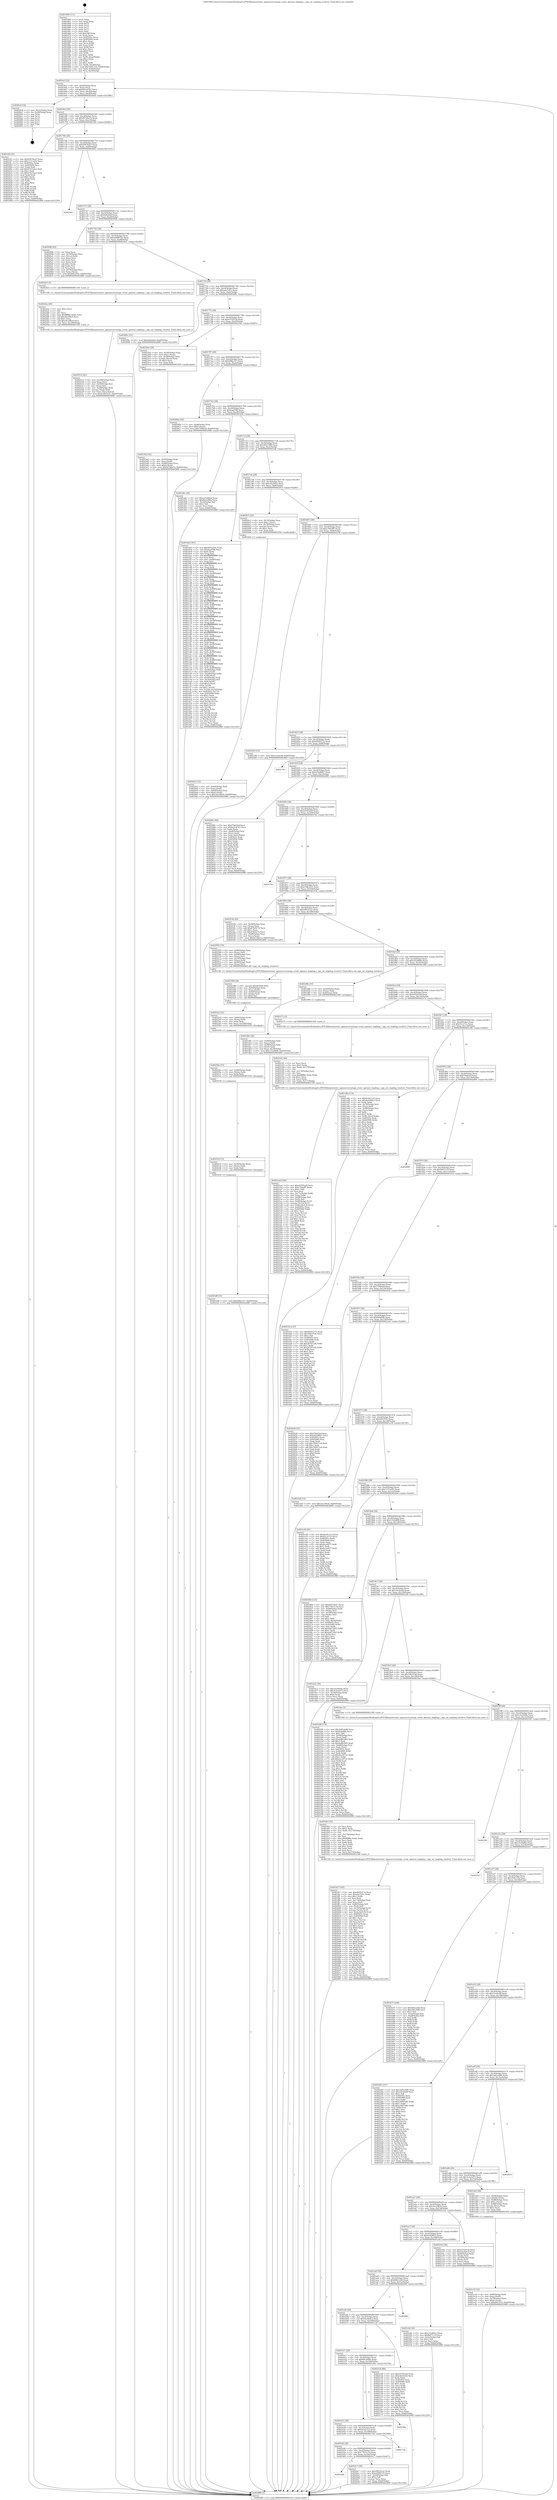 digraph "0x401660" {
  label = "0x401660 (/mnt/c/Users/mathe/Desktop/tcc/POCII/binaries/extr_nginxsrceventngx_event_openssl_stapling.c_ngx_ssl_stapling_resolver_Final-ollvm.out::main(0))"
  labelloc = "t"
  node[shape=record]

  Entry [label="",width=0.3,height=0.3,shape=circle,fillcolor=black,style=filled]
  "0x4016cf" [label="{
     0x4016cf [32]\l
     | [instrs]\l
     &nbsp;&nbsp;0x4016cf \<+6\>: mov -0xb0(%rbp),%eax\l
     &nbsp;&nbsp;0x4016d5 \<+2\>: mov %eax,%ecx\l
     &nbsp;&nbsp;0x4016d7 \<+6\>: sub $0x8a5cb7b7,%ecx\l
     &nbsp;&nbsp;0x4016dd \<+6\>: mov %eax,-0xc4(%rbp)\l
     &nbsp;&nbsp;0x4016e3 \<+6\>: mov %ecx,-0xc8(%rbp)\l
     &nbsp;&nbsp;0x4016e9 \<+6\>: je 00000000004026e4 \<main+0x1084\>\l
  }"]
  "0x4026e4" [label="{
     0x4026e4 [18]\l
     | [instrs]\l
     &nbsp;&nbsp;0x4026e4 \<+3\>: mov -0x2c(%rbp),%eax\l
     &nbsp;&nbsp;0x4026e7 \<+4\>: lea -0x28(%rbp),%rsp\l
     &nbsp;&nbsp;0x4026eb \<+1\>: pop %rbx\l
     &nbsp;&nbsp;0x4026ec \<+2\>: pop %r12\l
     &nbsp;&nbsp;0x4026ee \<+2\>: pop %r13\l
     &nbsp;&nbsp;0x4026f0 \<+2\>: pop %r14\l
     &nbsp;&nbsp;0x4026f2 \<+2\>: pop %r15\l
     &nbsp;&nbsp;0x4026f4 \<+1\>: pop %rbp\l
     &nbsp;&nbsp;0x4026f5 \<+1\>: ret\l
  }"]
  "0x4016ef" [label="{
     0x4016ef [28]\l
     | [instrs]\l
     &nbsp;&nbsp;0x4016ef \<+5\>: jmp 00000000004016f4 \<main+0x94\>\l
     &nbsp;&nbsp;0x4016f4 \<+6\>: mov -0xc4(%rbp),%eax\l
     &nbsp;&nbsp;0x4016fa \<+5\>: sub $0x927dba7a,%eax\l
     &nbsp;&nbsp;0x4016ff \<+6\>: mov %eax,-0xcc(%rbp)\l
     &nbsp;&nbsp;0x401705 \<+6\>: je 00000000004023f2 \<main+0xd92\>\l
  }"]
  Exit [label="",width=0.3,height=0.3,shape=circle,fillcolor=black,style=filled,peripheries=2]
  "0x4023f2" [label="{
     0x4023f2 [91]\l
     | [instrs]\l
     &nbsp;&nbsp;0x4023f2 \<+5\>: mov $0x93974eb7,%eax\l
     &nbsp;&nbsp;0x4023f7 \<+5\>: mov $0x1137ce92,%ecx\l
     &nbsp;&nbsp;0x4023fc \<+7\>: mov 0x40505c,%edx\l
     &nbsp;&nbsp;0x402403 \<+7\>: mov 0x405060,%esi\l
     &nbsp;&nbsp;0x40240a \<+2\>: mov %edx,%edi\l
     &nbsp;&nbsp;0x40240c \<+6\>: add $0xb7414ae2,%edi\l
     &nbsp;&nbsp;0x402412 \<+3\>: sub $0x1,%edi\l
     &nbsp;&nbsp;0x402415 \<+6\>: sub $0xb7414ae2,%edi\l
     &nbsp;&nbsp;0x40241b \<+3\>: imul %edi,%edx\l
     &nbsp;&nbsp;0x40241e \<+3\>: and $0x1,%edx\l
     &nbsp;&nbsp;0x402421 \<+3\>: cmp $0x0,%edx\l
     &nbsp;&nbsp;0x402424 \<+4\>: sete %r8b\l
     &nbsp;&nbsp;0x402428 \<+3\>: cmp $0xa,%esi\l
     &nbsp;&nbsp;0x40242b \<+4\>: setl %r9b\l
     &nbsp;&nbsp;0x40242f \<+3\>: mov %r8b,%r10b\l
     &nbsp;&nbsp;0x402432 \<+3\>: and %r9b,%r10b\l
     &nbsp;&nbsp;0x402435 \<+3\>: xor %r9b,%r8b\l
     &nbsp;&nbsp;0x402438 \<+3\>: or %r8b,%r10b\l
     &nbsp;&nbsp;0x40243b \<+4\>: test $0x1,%r10b\l
     &nbsp;&nbsp;0x40243f \<+3\>: cmovne %ecx,%eax\l
     &nbsp;&nbsp;0x402442 \<+6\>: mov %eax,-0xb0(%rbp)\l
     &nbsp;&nbsp;0x402448 \<+5\>: jmp 0000000000402880 \<main+0x1220\>\l
  }"]
  "0x40170b" [label="{
     0x40170b [28]\l
     | [instrs]\l
     &nbsp;&nbsp;0x40170b \<+5\>: jmp 0000000000401710 \<main+0xb0\>\l
     &nbsp;&nbsp;0x401710 \<+6\>: mov -0xc4(%rbp),%eax\l
     &nbsp;&nbsp;0x401716 \<+5\>: sub $0x93974eb7,%eax\l
     &nbsp;&nbsp;0x40171b \<+6\>: mov %eax,-0xd0(%rbp)\l
     &nbsp;&nbsp;0x401721 \<+6\>: je 0000000000402843 \<main+0x11e3\>\l
  }"]
  "0x4025d8" [label="{
     0x4025d8 [15]\l
     | [instrs]\l
     &nbsp;&nbsp;0x4025d8 \<+10\>: movl $0xb9fbc317,-0xb0(%rbp)\l
     &nbsp;&nbsp;0x4025e2 \<+5\>: jmp 0000000000402880 \<main+0x1220\>\l
  }"]
  "0x402843" [label="{
     0x402843\l
  }", style=dashed]
  "0x401727" [label="{
     0x401727 [28]\l
     | [instrs]\l
     &nbsp;&nbsp;0x401727 \<+5\>: jmp 000000000040172c \<main+0xcc\>\l
     &nbsp;&nbsp;0x40172c \<+6\>: mov -0xc4(%rbp),%eax\l
     &nbsp;&nbsp;0x401732 \<+5\>: sub $0x9a92bfef,%eax\l
     &nbsp;&nbsp;0x401737 \<+6\>: mov %eax,-0xd4(%rbp)\l
     &nbsp;&nbsp;0x40173d \<+6\>: je 000000000040209b \<main+0xa3b\>\l
  }"]
  "0x4025c9" [label="{
     0x4025c9 [15]\l
     | [instrs]\l
     &nbsp;&nbsp;0x4025c9 \<+4\>: mov -0x50(%rbp),%rdx\l
     &nbsp;&nbsp;0x4025cd \<+3\>: mov (%rdx),%rdx\l
     &nbsp;&nbsp;0x4025d0 \<+3\>: mov %rdx,%rdi\l
     &nbsp;&nbsp;0x4025d3 \<+5\>: call 0000000000401030 \<free@plt\>\l
     | [calls]\l
     &nbsp;&nbsp;0x401030 \{1\} (unknown)\l
  }"]
  "0x40209b" [label="{
     0x40209b [42]\l
     | [instrs]\l
     &nbsp;&nbsp;0x40209b \<+2\>: xor %eax,%eax\l
     &nbsp;&nbsp;0x40209d \<+4\>: mov -0x78(%rbp),%rcx\l
     &nbsp;&nbsp;0x4020a1 \<+2\>: mov (%rcx),%edx\l
     &nbsp;&nbsp;0x4020a3 \<+2\>: mov %eax,%esi\l
     &nbsp;&nbsp;0x4020a5 \<+2\>: sub %edx,%esi\l
     &nbsp;&nbsp;0x4020a7 \<+2\>: mov %eax,%edx\l
     &nbsp;&nbsp;0x4020a9 \<+3\>: sub $0x1,%edx\l
     &nbsp;&nbsp;0x4020ac \<+2\>: add %edx,%esi\l
     &nbsp;&nbsp;0x4020ae \<+2\>: sub %esi,%eax\l
     &nbsp;&nbsp;0x4020b0 \<+4\>: mov -0x78(%rbp),%rcx\l
     &nbsp;&nbsp;0x4020b4 \<+2\>: mov %eax,(%rcx)\l
     &nbsp;&nbsp;0x4020b6 \<+10\>: movl $0xd953552,-0xb0(%rbp)\l
     &nbsp;&nbsp;0x4020c0 \<+5\>: jmp 0000000000402880 \<main+0x1220\>\l
  }"]
  "0x401743" [label="{
     0x401743 [28]\l
     | [instrs]\l
     &nbsp;&nbsp;0x401743 \<+5\>: jmp 0000000000401748 \<main+0xe8\>\l
     &nbsp;&nbsp;0x401748 \<+6\>: mov -0xc4(%rbp),%eax\l
     &nbsp;&nbsp;0x40174e \<+5\>: sub $0xab888725,%eax\l
     &nbsp;&nbsp;0x401753 \<+6\>: mov %eax,-0xd8(%rbp)\l
     &nbsp;&nbsp;0x401759 \<+6\>: je 00000000004024e5 \<main+0xe85\>\l
  }"]
  "0x4025ba" [label="{
     0x4025ba [15]\l
     | [instrs]\l
     &nbsp;&nbsp;0x4025ba \<+4\>: mov -0x68(%rbp),%rdx\l
     &nbsp;&nbsp;0x4025be \<+3\>: mov (%rdx),%rdx\l
     &nbsp;&nbsp;0x4025c1 \<+3\>: mov %rdx,%rdi\l
     &nbsp;&nbsp;0x4025c4 \<+5\>: call 0000000000401030 \<free@plt\>\l
     | [calls]\l
     &nbsp;&nbsp;0x401030 \{1\} (unknown)\l
  }"]
  "0x4024e5" [label="{
     0x4024e5 [5]\l
     | [instrs]\l
     &nbsp;&nbsp;0x4024e5 \<+5\>: call 0000000000401160 \<next_i\>\l
     | [calls]\l
     &nbsp;&nbsp;0x401160 \{1\} (/mnt/c/Users/mathe/Desktop/tcc/POCII/binaries/extr_nginxsrceventngx_event_openssl_stapling.c_ngx_ssl_stapling_resolver_Final-ollvm.out::next_i)\l
  }"]
  "0x40175f" [label="{
     0x40175f [28]\l
     | [instrs]\l
     &nbsp;&nbsp;0x40175f \<+5\>: jmp 0000000000401764 \<main+0x104\>\l
     &nbsp;&nbsp;0x401764 \<+6\>: mov -0xc4(%rbp),%eax\l
     &nbsp;&nbsp;0x40176a \<+5\>: sub $0xada7ef1c,%eax\l
     &nbsp;&nbsp;0x40176f \<+6\>: mov %eax,-0xdc(%rbp)\l
     &nbsp;&nbsp;0x401775 \<+6\>: je 000000000040208c \<main+0xa2c\>\l
  }"]
  "0x4025a5" [label="{
     0x4025a5 [21]\l
     | [instrs]\l
     &nbsp;&nbsp;0x4025a5 \<+4\>: mov -0x80(%rbp),%rdx\l
     &nbsp;&nbsp;0x4025a9 \<+3\>: mov (%rdx),%rdx\l
     &nbsp;&nbsp;0x4025ac \<+3\>: mov %rdx,%rdi\l
     &nbsp;&nbsp;0x4025af \<+6\>: mov %eax,-0x184(%rbp)\l
     &nbsp;&nbsp;0x4025b5 \<+5\>: call 0000000000401030 \<free@plt\>\l
     | [calls]\l
     &nbsp;&nbsp;0x401030 \{1\} (unknown)\l
  }"]
  "0x40208c" [label="{
     0x40208c [15]\l
     | [instrs]\l
     &nbsp;&nbsp;0x40208c \<+10\>: movl $0x9a92bfef,-0xb0(%rbp)\l
     &nbsp;&nbsp;0x402096 \<+5\>: jmp 0000000000402880 \<main+0x1220\>\l
  }"]
  "0x40177b" [label="{
     0x40177b [28]\l
     | [instrs]\l
     &nbsp;&nbsp;0x40177b \<+5\>: jmp 0000000000401780 \<main+0x120\>\l
     &nbsp;&nbsp;0x401780 \<+6\>: mov -0xc4(%rbp),%eax\l
     &nbsp;&nbsp;0x401786 \<+5\>: sub $0xb332f53d,%eax\l
     &nbsp;&nbsp;0x40178b \<+6\>: mov %eax,-0xe0(%rbp)\l
     &nbsp;&nbsp;0x401791 \<+6\>: je 00000000004023b5 \<main+0xd55\>\l
  }"]
  "0x402588" [label="{
     0x402588 [29]\l
     | [instrs]\l
     &nbsp;&nbsp;0x402588 \<+10\>: movabs $0x4030b6,%rdi\l
     &nbsp;&nbsp;0x402592 \<+4\>: mov -0x40(%rbp),%rdx\l
     &nbsp;&nbsp;0x402596 \<+2\>: mov %eax,(%rdx)\l
     &nbsp;&nbsp;0x402598 \<+4\>: mov -0x40(%rbp),%rdx\l
     &nbsp;&nbsp;0x40259c \<+2\>: mov (%rdx),%esi\l
     &nbsp;&nbsp;0x40259e \<+2\>: mov $0x0,%al\l
     &nbsp;&nbsp;0x4025a0 \<+5\>: call 0000000000401040 \<printf@plt\>\l
     | [calls]\l
     &nbsp;&nbsp;0x401040 \{1\} (unknown)\l
  }"]
  "0x4023b5" [label="{
     0x4023b5 [29]\l
     | [instrs]\l
     &nbsp;&nbsp;0x4023b5 \<+4\>: mov -0x58(%rbp),%rax\l
     &nbsp;&nbsp;0x4023b9 \<+6\>: movl $0x1,(%rax)\l
     &nbsp;&nbsp;0x4023bf \<+4\>: mov -0x58(%rbp),%rax\l
     &nbsp;&nbsp;0x4023c3 \<+3\>: movslq (%rax),%rax\l
     &nbsp;&nbsp;0x4023c6 \<+4\>: shl $0x2,%rax\l
     &nbsp;&nbsp;0x4023ca \<+3\>: mov %rax,%rdi\l
     &nbsp;&nbsp;0x4023cd \<+5\>: call 0000000000401050 \<malloc@plt\>\l
     | [calls]\l
     &nbsp;&nbsp;0x401050 \{1\} (unknown)\l
  }"]
  "0x401797" [label="{
     0x401797 [28]\l
     | [instrs]\l
     &nbsp;&nbsp;0x401797 \<+5\>: jmp 000000000040179c \<main+0x13c\>\l
     &nbsp;&nbsp;0x40179c \<+6\>: mov -0xc4(%rbp),%eax\l
     &nbsp;&nbsp;0x4017a2 \<+5\>: sub $0xb9fbc317,%eax\l
     &nbsp;&nbsp;0x4017a7 \<+6\>: mov %eax,-0xe4(%rbp)\l
     &nbsp;&nbsp;0x4017ad \<+6\>: je 000000000040260a \<main+0xfaa\>\l
  }"]
  "0x402512" [label="{
     0x402512 [41]\l
     | [instrs]\l
     &nbsp;&nbsp;0x402512 \<+6\>: mov -0x180(%rbp),%ecx\l
     &nbsp;&nbsp;0x402518 \<+3\>: imul %eax,%ecx\l
     &nbsp;&nbsp;0x40251b \<+4\>: mov -0x50(%rbp),%rsi\l
     &nbsp;&nbsp;0x40251f \<+3\>: mov (%rsi),%rsi\l
     &nbsp;&nbsp;0x402522 \<+4\>: mov -0x48(%rbp),%rdi\l
     &nbsp;&nbsp;0x402526 \<+3\>: movslq (%rdi),%rdi\l
     &nbsp;&nbsp;0x402529 \<+3\>: mov %ecx,(%rsi,%rdi,4)\l
     &nbsp;&nbsp;0x40252c \<+10\>: movl $0xe18b3231,-0xb0(%rbp)\l
     &nbsp;&nbsp;0x402536 \<+5\>: jmp 0000000000402880 \<main+0x1220\>\l
  }"]
  "0x40260a" [label="{
     0x40260a [28]\l
     | [instrs]\l
     &nbsp;&nbsp;0x40260a \<+7\>: mov -0xa8(%rbp),%rax\l
     &nbsp;&nbsp;0x402611 \<+6\>: movl $0x0,(%rax)\l
     &nbsp;&nbsp;0x402617 \<+10\>: movl $0x7599ae9,-0xb0(%rbp)\l
     &nbsp;&nbsp;0x402621 \<+5\>: jmp 0000000000402880 \<main+0x1220\>\l
  }"]
  "0x4017b3" [label="{
     0x4017b3 [28]\l
     | [instrs]\l
     &nbsp;&nbsp;0x4017b3 \<+5\>: jmp 00000000004017b8 \<main+0x158\>\l
     &nbsp;&nbsp;0x4017b8 \<+6\>: mov -0xc4(%rbp),%eax\l
     &nbsp;&nbsp;0x4017be \<+5\>: sub $0xbaaf7ff4,%eax\l
     &nbsp;&nbsp;0x4017c3 \<+6\>: mov %eax,-0xe8(%rbp)\l
     &nbsp;&nbsp;0x4017c9 \<+6\>: je 0000000000401d4c \<main+0x6ec\>\l
  }"]
  "0x4024ea" [label="{
     0x4024ea [40]\l
     | [instrs]\l
     &nbsp;&nbsp;0x4024ea \<+5\>: mov $0x2,%ecx\l
     &nbsp;&nbsp;0x4024ef \<+1\>: cltd\l
     &nbsp;&nbsp;0x4024f0 \<+2\>: idiv %ecx\l
     &nbsp;&nbsp;0x4024f2 \<+6\>: imul $0xfffffffe,%edx,%ecx\l
     &nbsp;&nbsp;0x4024f8 \<+6\>: sub $0xc6ce98c9,%ecx\l
     &nbsp;&nbsp;0x4024fe \<+3\>: add $0x1,%ecx\l
     &nbsp;&nbsp;0x402501 \<+6\>: add $0xc6ce98c9,%ecx\l
     &nbsp;&nbsp;0x402507 \<+6\>: mov %ecx,-0x180(%rbp)\l
     &nbsp;&nbsp;0x40250d \<+5\>: call 0000000000401160 \<next_i\>\l
     | [calls]\l
     &nbsp;&nbsp;0x401160 \{1\} (/mnt/c/Users/mathe/Desktop/tcc/POCII/binaries/extr_nginxsrceventngx_event_openssl_stapling.c_ngx_ssl_stapling_resolver_Final-ollvm.out::next_i)\l
  }"]
  "0x401d4c" [label="{
     0x401d4c [30]\l
     | [instrs]\l
     &nbsp;&nbsp;0x401d4c \<+5\>: mov $0xee5206bd,%eax\l
     &nbsp;&nbsp;0x401d51 \<+5\>: mov $0x60c16f6a,%ecx\l
     &nbsp;&nbsp;0x401d56 \<+3\>: mov -0x35(%rbp),%dl\l
     &nbsp;&nbsp;0x401d59 \<+3\>: test $0x1,%dl\l
     &nbsp;&nbsp;0x401d5c \<+3\>: cmovne %ecx,%eax\l
     &nbsp;&nbsp;0x401d5f \<+6\>: mov %eax,-0xb0(%rbp)\l
     &nbsp;&nbsp;0x401d65 \<+5\>: jmp 0000000000402880 \<main+0x1220\>\l
  }"]
  "0x4017cf" [label="{
     0x4017cf [28]\l
     | [instrs]\l
     &nbsp;&nbsp;0x4017cf \<+5\>: jmp 00000000004017d4 \<main+0x174\>\l
     &nbsp;&nbsp;0x4017d4 \<+6\>: mov -0xc4(%rbp),%eax\l
     &nbsp;&nbsp;0x4017da \<+5\>: sub $0xc00134f8,%eax\l
     &nbsp;&nbsp;0x4017df \<+6\>: mov %eax,-0xec(%rbp)\l
     &nbsp;&nbsp;0x4017e5 \<+6\>: je 0000000000401bdf \<main+0x57f\>\l
  }"]
  "0x401b6b" [label="{
     0x401b6b\l
  }", style=dashed]
  "0x401bdf" [label="{
     0x401bdf [365]\l
     | [instrs]\l
     &nbsp;&nbsp;0x401bdf \<+5\>: mov $0x4fd1e244,%eax\l
     &nbsp;&nbsp;0x401be4 \<+5\>: mov $0xbaaf7ff4,%ecx\l
     &nbsp;&nbsp;0x401be9 \<+2\>: xor %edx,%edx\l
     &nbsp;&nbsp;0x401beb \<+3\>: mov %rsp,%rsi\l
     &nbsp;&nbsp;0x401bee \<+4\>: add $0xfffffffffffffff0,%rsi\l
     &nbsp;&nbsp;0x401bf2 \<+3\>: mov %rsi,%rsp\l
     &nbsp;&nbsp;0x401bf5 \<+7\>: mov %rsi,-0xa8(%rbp)\l
     &nbsp;&nbsp;0x401bfc \<+3\>: mov %rsp,%rsi\l
     &nbsp;&nbsp;0x401bff \<+4\>: add $0xfffffffffffffff0,%rsi\l
     &nbsp;&nbsp;0x401c03 \<+3\>: mov %rsi,%rsp\l
     &nbsp;&nbsp;0x401c06 \<+3\>: mov %rsp,%rdi\l
     &nbsp;&nbsp;0x401c09 \<+4\>: add $0xfffffffffffffff0,%rdi\l
     &nbsp;&nbsp;0x401c0d \<+3\>: mov %rdi,%rsp\l
     &nbsp;&nbsp;0x401c10 \<+7\>: mov %rdi,-0xa0(%rbp)\l
     &nbsp;&nbsp;0x401c17 \<+3\>: mov %rsp,%rdi\l
     &nbsp;&nbsp;0x401c1a \<+4\>: add $0xfffffffffffffff0,%rdi\l
     &nbsp;&nbsp;0x401c1e \<+3\>: mov %rdi,%rsp\l
     &nbsp;&nbsp;0x401c21 \<+7\>: mov %rdi,-0x98(%rbp)\l
     &nbsp;&nbsp;0x401c28 \<+3\>: mov %rsp,%rdi\l
     &nbsp;&nbsp;0x401c2b \<+4\>: add $0xfffffffffffffff0,%rdi\l
     &nbsp;&nbsp;0x401c2f \<+3\>: mov %rdi,%rsp\l
     &nbsp;&nbsp;0x401c32 \<+7\>: mov %rdi,-0x90(%rbp)\l
     &nbsp;&nbsp;0x401c39 \<+3\>: mov %rsp,%rdi\l
     &nbsp;&nbsp;0x401c3c \<+4\>: add $0xfffffffffffffff0,%rdi\l
     &nbsp;&nbsp;0x401c40 \<+3\>: mov %rdi,%rsp\l
     &nbsp;&nbsp;0x401c43 \<+7\>: mov %rdi,-0x88(%rbp)\l
     &nbsp;&nbsp;0x401c4a \<+3\>: mov %rsp,%rdi\l
     &nbsp;&nbsp;0x401c4d \<+4\>: add $0xfffffffffffffff0,%rdi\l
     &nbsp;&nbsp;0x401c51 \<+3\>: mov %rdi,%rsp\l
     &nbsp;&nbsp;0x401c54 \<+4\>: mov %rdi,-0x80(%rbp)\l
     &nbsp;&nbsp;0x401c58 \<+3\>: mov %rsp,%rdi\l
     &nbsp;&nbsp;0x401c5b \<+4\>: add $0xfffffffffffffff0,%rdi\l
     &nbsp;&nbsp;0x401c5f \<+3\>: mov %rdi,%rsp\l
     &nbsp;&nbsp;0x401c62 \<+4\>: mov %rdi,-0x78(%rbp)\l
     &nbsp;&nbsp;0x401c66 \<+3\>: mov %rsp,%rdi\l
     &nbsp;&nbsp;0x401c69 \<+4\>: add $0xfffffffffffffff0,%rdi\l
     &nbsp;&nbsp;0x401c6d \<+3\>: mov %rdi,%rsp\l
     &nbsp;&nbsp;0x401c70 \<+4\>: mov %rdi,-0x70(%rbp)\l
     &nbsp;&nbsp;0x401c74 \<+3\>: mov %rsp,%rdi\l
     &nbsp;&nbsp;0x401c77 \<+4\>: add $0xfffffffffffffff0,%rdi\l
     &nbsp;&nbsp;0x401c7b \<+3\>: mov %rdi,%rsp\l
     &nbsp;&nbsp;0x401c7e \<+4\>: mov %rdi,-0x68(%rbp)\l
     &nbsp;&nbsp;0x401c82 \<+3\>: mov %rsp,%rdi\l
     &nbsp;&nbsp;0x401c85 \<+4\>: add $0xfffffffffffffff0,%rdi\l
     &nbsp;&nbsp;0x401c89 \<+3\>: mov %rdi,%rsp\l
     &nbsp;&nbsp;0x401c8c \<+4\>: mov %rdi,-0x60(%rbp)\l
     &nbsp;&nbsp;0x401c90 \<+3\>: mov %rsp,%rdi\l
     &nbsp;&nbsp;0x401c93 \<+4\>: add $0xfffffffffffffff0,%rdi\l
     &nbsp;&nbsp;0x401c97 \<+3\>: mov %rdi,%rsp\l
     &nbsp;&nbsp;0x401c9a \<+4\>: mov %rdi,-0x58(%rbp)\l
     &nbsp;&nbsp;0x401c9e \<+3\>: mov %rsp,%rdi\l
     &nbsp;&nbsp;0x401ca1 \<+4\>: add $0xfffffffffffffff0,%rdi\l
     &nbsp;&nbsp;0x401ca5 \<+3\>: mov %rdi,%rsp\l
     &nbsp;&nbsp;0x401ca8 \<+4\>: mov %rdi,-0x50(%rbp)\l
     &nbsp;&nbsp;0x401cac \<+3\>: mov %rsp,%rdi\l
     &nbsp;&nbsp;0x401caf \<+4\>: add $0xfffffffffffffff0,%rdi\l
     &nbsp;&nbsp;0x401cb3 \<+3\>: mov %rdi,%rsp\l
     &nbsp;&nbsp;0x401cb6 \<+4\>: mov %rdi,-0x48(%rbp)\l
     &nbsp;&nbsp;0x401cba \<+3\>: mov %rsp,%rdi\l
     &nbsp;&nbsp;0x401cbd \<+4\>: add $0xfffffffffffffff0,%rdi\l
     &nbsp;&nbsp;0x401cc1 \<+3\>: mov %rdi,%rsp\l
     &nbsp;&nbsp;0x401cc4 \<+4\>: mov %rdi,-0x40(%rbp)\l
     &nbsp;&nbsp;0x401cc8 \<+7\>: mov -0xa8(%rbp),%rdi\l
     &nbsp;&nbsp;0x401ccf \<+6\>: movl $0x0,(%rdi)\l
     &nbsp;&nbsp;0x401cd5 \<+7\>: mov -0xb4(%rbp),%r8d\l
     &nbsp;&nbsp;0x401cdc \<+3\>: mov %r8d,(%rsi)\l
     &nbsp;&nbsp;0x401cdf \<+7\>: mov -0xa0(%rbp),%rdi\l
     &nbsp;&nbsp;0x401ce6 \<+7\>: mov -0xc0(%rbp),%r9\l
     &nbsp;&nbsp;0x401ced \<+3\>: mov %r9,(%rdi)\l
     &nbsp;&nbsp;0x401cf0 \<+3\>: cmpl $0x2,(%rsi)\l
     &nbsp;&nbsp;0x401cf3 \<+4\>: setne %r10b\l
     &nbsp;&nbsp;0x401cf7 \<+4\>: and $0x1,%r10b\l
     &nbsp;&nbsp;0x401cfb \<+4\>: mov %r10b,-0x35(%rbp)\l
     &nbsp;&nbsp;0x401cff \<+8\>: mov 0x40505c,%r11d\l
     &nbsp;&nbsp;0x401d07 \<+7\>: mov 0x405060,%ebx\l
     &nbsp;&nbsp;0x401d0e \<+3\>: sub $0x1,%edx\l
     &nbsp;&nbsp;0x401d11 \<+3\>: mov %r11d,%r14d\l
     &nbsp;&nbsp;0x401d14 \<+3\>: add %edx,%r14d\l
     &nbsp;&nbsp;0x401d17 \<+4\>: imul %r14d,%r11d\l
     &nbsp;&nbsp;0x401d1b \<+4\>: and $0x1,%r11d\l
     &nbsp;&nbsp;0x401d1f \<+4\>: cmp $0x0,%r11d\l
     &nbsp;&nbsp;0x401d23 \<+4\>: sete %r10b\l
     &nbsp;&nbsp;0x401d27 \<+3\>: cmp $0xa,%ebx\l
     &nbsp;&nbsp;0x401d2a \<+4\>: setl %r15b\l
     &nbsp;&nbsp;0x401d2e \<+3\>: mov %r10b,%r12b\l
     &nbsp;&nbsp;0x401d31 \<+3\>: and %r15b,%r12b\l
     &nbsp;&nbsp;0x401d34 \<+3\>: xor %r15b,%r10b\l
     &nbsp;&nbsp;0x401d37 \<+3\>: or %r10b,%r12b\l
     &nbsp;&nbsp;0x401d3a \<+4\>: test $0x1,%r12b\l
     &nbsp;&nbsp;0x401d3e \<+3\>: cmovne %ecx,%eax\l
     &nbsp;&nbsp;0x401d41 \<+6\>: mov %eax,-0xb0(%rbp)\l
     &nbsp;&nbsp;0x401d47 \<+5\>: jmp 0000000000402880 \<main+0x1220\>\l
  }"]
  "0x4017eb" [label="{
     0x4017eb [28]\l
     | [instrs]\l
     &nbsp;&nbsp;0x4017eb \<+5\>: jmp 00000000004017f0 \<main+0x190\>\l
     &nbsp;&nbsp;0x4017f0 \<+6\>: mov -0xc4(%rbp),%eax\l
     &nbsp;&nbsp;0x4017f6 \<+5\>: sub $0xc32c891e,%eax\l
     &nbsp;&nbsp;0x4017fb \<+6\>: mov %eax,-0xf0(%rbp)\l
     &nbsp;&nbsp;0x401801 \<+6\>: je 00000000004020c5 \<main+0xa65\>\l
  }"]
  "0x4024c7" [label="{
     0x4024c7 [30]\l
     | [instrs]\l
     &nbsp;&nbsp;0x4024c7 \<+5\>: mov $0xe801b1a1,%eax\l
     &nbsp;&nbsp;0x4024cc \<+5\>: mov $0xab888725,%ecx\l
     &nbsp;&nbsp;0x4024d1 \<+3\>: mov -0x2d(%rbp),%dl\l
     &nbsp;&nbsp;0x4024d4 \<+3\>: test $0x1,%dl\l
     &nbsp;&nbsp;0x4024d7 \<+3\>: cmovne %ecx,%eax\l
     &nbsp;&nbsp;0x4024da \<+6\>: mov %eax,-0xb0(%rbp)\l
     &nbsp;&nbsp;0x4024e0 \<+5\>: jmp 0000000000402880 \<main+0x1220\>\l
  }"]
  "0x4020c5" [label="{
     0x4020c5 [29]\l
     | [instrs]\l
     &nbsp;&nbsp;0x4020c5 \<+4\>: mov -0x70(%rbp),%rax\l
     &nbsp;&nbsp;0x4020c9 \<+6\>: movl $0x1,(%rax)\l
     &nbsp;&nbsp;0x4020cf \<+4\>: mov -0x70(%rbp),%rax\l
     &nbsp;&nbsp;0x4020d3 \<+3\>: movslq (%rax),%rax\l
     &nbsp;&nbsp;0x4020d6 \<+4\>: shl $0x2,%rax\l
     &nbsp;&nbsp;0x4020da \<+3\>: mov %rax,%rdi\l
     &nbsp;&nbsp;0x4020dd \<+5\>: call 0000000000401050 \<malloc@plt\>\l
     | [calls]\l
     &nbsp;&nbsp;0x401050 \{1\} (unknown)\l
  }"]
  "0x401807" [label="{
     0x401807 [28]\l
     | [instrs]\l
     &nbsp;&nbsp;0x401807 \<+5\>: jmp 000000000040180c \<main+0x1ac\>\l
     &nbsp;&nbsp;0x40180c \<+6\>: mov -0xc4(%rbp),%eax\l
     &nbsp;&nbsp;0x401812 \<+5\>: sub $0xc764aff7,%eax\l
     &nbsp;&nbsp;0x401817 \<+6\>: mov %eax,-0xf4(%rbp)\l
     &nbsp;&nbsp;0x40181d \<+6\>: je 0000000000402256 \<main+0xbf6\>\l
  }"]
  "0x401b4f" [label="{
     0x401b4f [28]\l
     | [instrs]\l
     &nbsp;&nbsp;0x401b4f \<+5\>: jmp 0000000000401b54 \<main+0x4f4\>\l
     &nbsp;&nbsp;0x401b54 \<+6\>: mov -0xc4(%rbp),%eax\l
     &nbsp;&nbsp;0x401b5a \<+5\>: sub $0x77b51c1d,%eax\l
     &nbsp;&nbsp;0x401b5f \<+6\>: mov %eax,-0x16c(%rbp)\l
     &nbsp;&nbsp;0x401b65 \<+6\>: je 00000000004024c7 \<main+0xe67\>\l
  }"]
  "0x402256" [label="{
     0x402256 [15]\l
     | [instrs]\l
     &nbsp;&nbsp;0x402256 \<+10\>: movl $0x31e0ec8f,-0xb0(%rbp)\l
     &nbsp;&nbsp;0x402260 \<+5\>: jmp 0000000000402880 \<main+0x1220\>\l
  }"]
  "0x401823" [label="{
     0x401823 [28]\l
     | [instrs]\l
     &nbsp;&nbsp;0x401823 \<+5\>: jmp 0000000000401828 \<main+0x1c8\>\l
     &nbsp;&nbsp;0x401828 \<+6\>: mov -0xc4(%rbp),%eax\l
     &nbsp;&nbsp;0x40182e \<+5\>: sub $0xd929217e,%eax\l
     &nbsp;&nbsp;0x401833 \<+6\>: mov %eax,-0xf8(%rbp)\l
     &nbsp;&nbsp;0x401839 \<+6\>: je 0000000000402763 \<main+0x1103\>\l
  }"]
  "0x40273b" [label="{
     0x40273b\l
  }", style=dashed]
  "0x402763" [label="{
     0x402763\l
  }", style=dashed]
  "0x40183f" [label="{
     0x40183f [28]\l
     | [instrs]\l
     &nbsp;&nbsp;0x40183f \<+5\>: jmp 0000000000401844 \<main+0x1e4\>\l
     &nbsp;&nbsp;0x401844 \<+6\>: mov -0xc4(%rbp),%eax\l
     &nbsp;&nbsp;0x40184a \<+5\>: sub $0xe05a86b7,%eax\l
     &nbsp;&nbsp;0x40184f \<+6\>: mov %eax,-0xfc(%rbp)\l
     &nbsp;&nbsp;0x401855 \<+6\>: je 0000000000402681 \<main+0x1021\>\l
  }"]
  "0x401b33" [label="{
     0x401b33 [28]\l
     | [instrs]\l
     &nbsp;&nbsp;0x401b33 \<+5\>: jmp 0000000000401b38 \<main+0x4d8\>\l
     &nbsp;&nbsp;0x401b38 \<+6\>: mov -0xc4(%rbp),%eax\l
     &nbsp;&nbsp;0x401b3e \<+5\>: sub $0x6e24c1a3,%eax\l
     &nbsp;&nbsp;0x401b43 \<+6\>: mov %eax,-0x168(%rbp)\l
     &nbsp;&nbsp;0x401b49 \<+6\>: je 000000000040273b \<main+0x10db\>\l
  }"]
  "0x402681" [label="{
     0x402681 [99]\l
     | [instrs]\l
     &nbsp;&nbsp;0x402681 \<+5\>: mov $0xf78eb5ef,%eax\l
     &nbsp;&nbsp;0x402686 \<+5\>: mov $0x8a5cb7b7,%ecx\l
     &nbsp;&nbsp;0x40268b \<+2\>: xor %edx,%edx\l
     &nbsp;&nbsp;0x40268d \<+7\>: mov -0xa8(%rbp),%rsi\l
     &nbsp;&nbsp;0x402694 \<+2\>: mov (%rsi),%edi\l
     &nbsp;&nbsp;0x402696 \<+3\>: mov %edi,-0x2c(%rbp)\l
     &nbsp;&nbsp;0x402699 \<+7\>: mov 0x40505c,%edi\l
     &nbsp;&nbsp;0x4026a0 \<+8\>: mov 0x405060,%r8d\l
     &nbsp;&nbsp;0x4026a8 \<+3\>: sub $0x1,%edx\l
     &nbsp;&nbsp;0x4026ab \<+3\>: mov %edi,%r9d\l
     &nbsp;&nbsp;0x4026ae \<+3\>: add %edx,%r9d\l
     &nbsp;&nbsp;0x4026b1 \<+4\>: imul %r9d,%edi\l
     &nbsp;&nbsp;0x4026b5 \<+3\>: and $0x1,%edi\l
     &nbsp;&nbsp;0x4026b8 \<+3\>: cmp $0x0,%edi\l
     &nbsp;&nbsp;0x4026bb \<+4\>: sete %r10b\l
     &nbsp;&nbsp;0x4026bf \<+4\>: cmp $0xa,%r8d\l
     &nbsp;&nbsp;0x4026c3 \<+4\>: setl %r11b\l
     &nbsp;&nbsp;0x4026c7 \<+3\>: mov %r10b,%bl\l
     &nbsp;&nbsp;0x4026ca \<+3\>: and %r11b,%bl\l
     &nbsp;&nbsp;0x4026cd \<+3\>: xor %r11b,%r10b\l
     &nbsp;&nbsp;0x4026d0 \<+3\>: or %r10b,%bl\l
     &nbsp;&nbsp;0x4026d3 \<+3\>: test $0x1,%bl\l
     &nbsp;&nbsp;0x4026d6 \<+3\>: cmovne %ecx,%eax\l
     &nbsp;&nbsp;0x4026d9 \<+6\>: mov %eax,-0xb0(%rbp)\l
     &nbsp;&nbsp;0x4026df \<+5\>: jmp 0000000000402880 \<main+0x1220\>\l
  }"]
  "0x40185b" [label="{
     0x40185b [28]\l
     | [instrs]\l
     &nbsp;&nbsp;0x40185b \<+5\>: jmp 0000000000401860 \<main+0x200\>\l
     &nbsp;&nbsp;0x401860 \<+6\>: mov -0xc4(%rbp),%eax\l
     &nbsp;&nbsp;0x401866 \<+5\>: sub $0xe0765a20,%eax\l
     &nbsp;&nbsp;0x40186b \<+6\>: mov %eax,-0x100(%rbp)\l
     &nbsp;&nbsp;0x401871 \<+6\>: je 00000000004027be \<main+0x115e\>\l
  }"]
  "0x401d6a" [label="{
     0x401d6a\l
  }", style=dashed]
  "0x4027be" [label="{
     0x4027be\l
  }", style=dashed]
  "0x401877" [label="{
     0x401877 [28]\l
     | [instrs]\l
     &nbsp;&nbsp;0x401877 \<+5\>: jmp 000000000040187c \<main+0x21c\>\l
     &nbsp;&nbsp;0x40187c \<+6\>: mov -0xc4(%rbp),%eax\l
     &nbsp;&nbsp;0x401882 \<+5\>: sub $0xe18b3231,%eax\l
     &nbsp;&nbsp;0x401887 \<+6\>: mov %eax,-0x104(%rbp)\l
     &nbsp;&nbsp;0x40188d \<+6\>: je 000000000040253b \<main+0xedb\>\l
  }"]
  "0x4023d2" [label="{
     0x4023d2 [32]\l
     | [instrs]\l
     &nbsp;&nbsp;0x4023d2 \<+4\>: mov -0x50(%rbp),%rdi\l
     &nbsp;&nbsp;0x4023d6 \<+3\>: mov %rax,(%rdi)\l
     &nbsp;&nbsp;0x4023d9 \<+4\>: mov -0x48(%rbp),%rax\l
     &nbsp;&nbsp;0x4023dd \<+6\>: movl $0x0,(%rax)\l
     &nbsp;&nbsp;0x4023e3 \<+10\>: movl $0x927dba7a,-0xb0(%rbp)\l
     &nbsp;&nbsp;0x4023ed \<+5\>: jmp 0000000000402880 \<main+0x1220\>\l
  }"]
  "0x40253b" [label="{
     0x40253b [42]\l
     | [instrs]\l
     &nbsp;&nbsp;0x40253b \<+4\>: mov -0x48(%rbp),%rax\l
     &nbsp;&nbsp;0x40253f \<+2\>: mov (%rax),%ecx\l
     &nbsp;&nbsp;0x402541 \<+6\>: add $0x47fe9274,%ecx\l
     &nbsp;&nbsp;0x402547 \<+3\>: add $0x1,%ecx\l
     &nbsp;&nbsp;0x40254a \<+6\>: sub $0x47fe9274,%ecx\l
     &nbsp;&nbsp;0x402550 \<+4\>: mov -0x48(%rbp),%rax\l
     &nbsp;&nbsp;0x402554 \<+2\>: mov %ecx,(%rax)\l
     &nbsp;&nbsp;0x402556 \<+10\>: movl $0x927dba7a,-0xb0(%rbp)\l
     &nbsp;&nbsp;0x402560 \<+5\>: jmp 0000000000402880 \<main+0x1220\>\l
  }"]
  "0x401893" [label="{
     0x401893 [28]\l
     | [instrs]\l
     &nbsp;&nbsp;0x401893 \<+5\>: jmp 0000000000401898 \<main+0x238\>\l
     &nbsp;&nbsp;0x401898 \<+6\>: mov -0xc4(%rbp),%eax\l
     &nbsp;&nbsp;0x40189e \<+5\>: sub $0xe801b1a1,%eax\l
     &nbsp;&nbsp;0x4018a3 \<+6\>: mov %eax,-0x108(%rbp)\l
     &nbsp;&nbsp;0x4018a9 \<+6\>: je 0000000000402565 \<main+0xf05\>\l
  }"]
  "0x4021ad" [label="{
     0x4021ad [169]\l
     | [instrs]\l
     &nbsp;&nbsp;0x4021ad \<+5\>: mov $0xe0765a20,%ecx\l
     &nbsp;&nbsp;0x4021b2 \<+5\>: mov $0xc764aff7,%edx\l
     &nbsp;&nbsp;0x4021b7 \<+3\>: mov $0x1,%dil\l
     &nbsp;&nbsp;0x4021ba \<+2\>: xor %esi,%esi\l
     &nbsp;&nbsp;0x4021bc \<+7\>: mov -0x17c(%rbp),%r8d\l
     &nbsp;&nbsp;0x4021c3 \<+4\>: imul %eax,%r8d\l
     &nbsp;&nbsp;0x4021c7 \<+4\>: mov -0x68(%rbp),%r9\l
     &nbsp;&nbsp;0x4021cb \<+3\>: mov (%r9),%r9\l
     &nbsp;&nbsp;0x4021ce \<+4\>: mov -0x60(%rbp),%r10\l
     &nbsp;&nbsp;0x4021d2 \<+3\>: movslq (%r10),%r10\l
     &nbsp;&nbsp;0x4021d5 \<+4\>: mov %r8d,(%r9,%r10,4)\l
     &nbsp;&nbsp;0x4021d9 \<+7\>: mov 0x40505c,%eax\l
     &nbsp;&nbsp;0x4021e0 \<+8\>: mov 0x405060,%r8d\l
     &nbsp;&nbsp;0x4021e8 \<+3\>: sub $0x1,%esi\l
     &nbsp;&nbsp;0x4021eb \<+3\>: mov %eax,%r11d\l
     &nbsp;&nbsp;0x4021ee \<+3\>: add %esi,%r11d\l
     &nbsp;&nbsp;0x4021f1 \<+4\>: imul %r11d,%eax\l
     &nbsp;&nbsp;0x4021f5 \<+3\>: and $0x1,%eax\l
     &nbsp;&nbsp;0x4021f8 \<+3\>: cmp $0x0,%eax\l
     &nbsp;&nbsp;0x4021fb \<+3\>: sete %bl\l
     &nbsp;&nbsp;0x4021fe \<+4\>: cmp $0xa,%r8d\l
     &nbsp;&nbsp;0x402202 \<+4\>: setl %r14b\l
     &nbsp;&nbsp;0x402206 \<+3\>: mov %bl,%r15b\l
     &nbsp;&nbsp;0x402209 \<+4\>: xor $0xff,%r15b\l
     &nbsp;&nbsp;0x40220d \<+3\>: mov %r14b,%r12b\l
     &nbsp;&nbsp;0x402210 \<+4\>: xor $0xff,%r12b\l
     &nbsp;&nbsp;0x402214 \<+4\>: xor $0x1,%dil\l
     &nbsp;&nbsp;0x402218 \<+3\>: mov %r15b,%r13b\l
     &nbsp;&nbsp;0x40221b \<+4\>: and $0xff,%r13b\l
     &nbsp;&nbsp;0x40221f \<+3\>: and %dil,%bl\l
     &nbsp;&nbsp;0x402222 \<+3\>: mov %r12b,%al\l
     &nbsp;&nbsp;0x402225 \<+2\>: and $0xff,%al\l
     &nbsp;&nbsp;0x402227 \<+3\>: and %dil,%r14b\l
     &nbsp;&nbsp;0x40222a \<+3\>: or %bl,%r13b\l
     &nbsp;&nbsp;0x40222d \<+3\>: or %r14b,%al\l
     &nbsp;&nbsp;0x402230 \<+3\>: xor %al,%r13b\l
     &nbsp;&nbsp;0x402233 \<+3\>: or %r12b,%r15b\l
     &nbsp;&nbsp;0x402236 \<+4\>: xor $0xff,%r15b\l
     &nbsp;&nbsp;0x40223a \<+4\>: or $0x1,%dil\l
     &nbsp;&nbsp;0x40223e \<+3\>: and %dil,%r15b\l
     &nbsp;&nbsp;0x402241 \<+3\>: or %r15b,%r13b\l
     &nbsp;&nbsp;0x402244 \<+4\>: test $0x1,%r13b\l
     &nbsp;&nbsp;0x402248 \<+3\>: cmovne %edx,%ecx\l
     &nbsp;&nbsp;0x40224b \<+6\>: mov %ecx,-0xb0(%rbp)\l
     &nbsp;&nbsp;0x402251 \<+5\>: jmp 0000000000402880 \<main+0x1220\>\l
  }"]
  "0x402565" [label="{
     0x402565 [35]\l
     | [instrs]\l
     &nbsp;&nbsp;0x402565 \<+4\>: mov -0x80(%rbp),%rax\l
     &nbsp;&nbsp;0x402569 \<+3\>: mov (%rax),%rdi\l
     &nbsp;&nbsp;0x40256c \<+4\>: mov -0x68(%rbp),%rax\l
     &nbsp;&nbsp;0x402570 \<+3\>: mov (%rax),%rsi\l
     &nbsp;&nbsp;0x402573 \<+4\>: mov -0x50(%rbp),%rax\l
     &nbsp;&nbsp;0x402577 \<+3\>: mov (%rax),%rdx\l
     &nbsp;&nbsp;0x40257a \<+7\>: mov -0x90(%rbp),%rax\l
     &nbsp;&nbsp;0x402581 \<+2\>: mov (%rax),%ecx\l
     &nbsp;&nbsp;0x402583 \<+5\>: call 00000000004013f0 \<ngx_ssl_stapling_resolver\>\l
     | [calls]\l
     &nbsp;&nbsp;0x4013f0 \{1\} (/mnt/c/Users/mathe/Desktop/tcc/POCII/binaries/extr_nginxsrceventngx_event_openssl_stapling.c_ngx_ssl_stapling_resolver_Final-ollvm.out::ngx_ssl_stapling_resolver)\l
  }"]
  "0x4018af" [label="{
     0x4018af [28]\l
     | [instrs]\l
     &nbsp;&nbsp;0x4018af \<+5\>: jmp 00000000004018b4 \<main+0x254\>\l
     &nbsp;&nbsp;0x4018b4 \<+6\>: mov -0xc4(%rbp),%eax\l
     &nbsp;&nbsp;0x4018ba \<+5\>: sub $0xee5206bd,%eax\l
     &nbsp;&nbsp;0x4018bf \<+6\>: mov %eax,-0x10c(%rbp)\l
     &nbsp;&nbsp;0x4018c5 \<+6\>: je 0000000000401d8b \<main+0x72b\>\l
  }"]
  "0x402181" [label="{
     0x402181 [44]\l
     | [instrs]\l
     &nbsp;&nbsp;0x402181 \<+2\>: xor %ecx,%ecx\l
     &nbsp;&nbsp;0x402183 \<+5\>: mov $0x2,%edx\l
     &nbsp;&nbsp;0x402188 \<+6\>: mov %edx,-0x178(%rbp)\l
     &nbsp;&nbsp;0x40218e \<+1\>: cltd\l
     &nbsp;&nbsp;0x40218f \<+6\>: mov -0x178(%rbp),%esi\l
     &nbsp;&nbsp;0x402195 \<+2\>: idiv %esi\l
     &nbsp;&nbsp;0x402197 \<+6\>: imul $0xfffffffe,%edx,%edx\l
     &nbsp;&nbsp;0x40219d \<+3\>: sub $0x1,%ecx\l
     &nbsp;&nbsp;0x4021a0 \<+2\>: sub %ecx,%edx\l
     &nbsp;&nbsp;0x4021a2 \<+6\>: mov %edx,-0x17c(%rbp)\l
     &nbsp;&nbsp;0x4021a8 \<+5\>: call 0000000000401160 \<next_i\>\l
     | [calls]\l
     &nbsp;&nbsp;0x401160 \{1\} (/mnt/c/Users/mathe/Desktop/tcc/POCII/binaries/extr_nginxsrceventngx_event_openssl_stapling.c_ngx_ssl_stapling_resolver_Final-ollvm.out::next_i)\l
  }"]
  "0x401d8b" [label="{
     0x401d8b [19]\l
     | [instrs]\l
     &nbsp;&nbsp;0x401d8b \<+7\>: mov -0xa0(%rbp),%rax\l
     &nbsp;&nbsp;0x401d92 \<+3\>: mov (%rax),%rax\l
     &nbsp;&nbsp;0x401d95 \<+4\>: mov 0x8(%rax),%rdi\l
     &nbsp;&nbsp;0x401d99 \<+5\>: call 0000000000401060 \<atoi@plt\>\l
     | [calls]\l
     &nbsp;&nbsp;0x401060 \{1\} (unknown)\l
  }"]
  "0x4018cb" [label="{
     0x4018cb [28]\l
     | [instrs]\l
     &nbsp;&nbsp;0x4018cb \<+5\>: jmp 00000000004018d0 \<main+0x270\>\l
     &nbsp;&nbsp;0x4018d0 \<+6\>: mov -0xc4(%rbp),%eax\l
     &nbsp;&nbsp;0x4018d6 \<+5\>: sub $0xefd3d14d,%eax\l
     &nbsp;&nbsp;0x4018db \<+6\>: mov %eax,-0x110(%rbp)\l
     &nbsp;&nbsp;0x4018e1 \<+6\>: je 000000000040217c \<main+0xb1c\>\l
  }"]
  "0x401b17" [label="{
     0x401b17 [28]\l
     | [instrs]\l
     &nbsp;&nbsp;0x401b17 \<+5\>: jmp 0000000000401b1c \<main+0x4bc\>\l
     &nbsp;&nbsp;0x401b1c \<+6\>: mov -0xc4(%rbp),%eax\l
     &nbsp;&nbsp;0x401b22 \<+5\>: sub $0x60c16f6a,%eax\l
     &nbsp;&nbsp;0x401b27 \<+6\>: mov %eax,-0x164(%rbp)\l
     &nbsp;&nbsp;0x401b2d \<+6\>: je 0000000000401d6a \<main+0x70a\>\l
  }"]
  "0x40217c" [label="{
     0x40217c [5]\l
     | [instrs]\l
     &nbsp;&nbsp;0x40217c \<+5\>: call 0000000000401160 \<next_i\>\l
     | [calls]\l
     &nbsp;&nbsp;0x401160 \{1\} (/mnt/c/Users/mathe/Desktop/tcc/POCII/binaries/extr_nginxsrceventngx_event_openssl_stapling.c_ngx_ssl_stapling_resolver_Final-ollvm.out::next_i)\l
  }"]
  "0x4018e7" [label="{
     0x4018e7 [28]\l
     | [instrs]\l
     &nbsp;&nbsp;0x4018e7 \<+5\>: jmp 00000000004018ec \<main+0x28c\>\l
     &nbsp;&nbsp;0x4018ec \<+6\>: mov -0xc4(%rbp),%eax\l
     &nbsp;&nbsp;0x4018f2 \<+5\>: sub $0xf3c1e7cc,%eax\l
     &nbsp;&nbsp;0x4018f7 \<+6\>: mov %eax,-0x114(%rbp)\l
     &nbsp;&nbsp;0x4018fd \<+6\>: je 0000000000401e8b \<main+0x82b\>\l
  }"]
  "0x402126" [label="{
     0x402126 [86]\l
     | [instrs]\l
     &nbsp;&nbsp;0x402126 \<+5\>: mov $0xe0765a20,%eax\l
     &nbsp;&nbsp;0x40212b \<+5\>: mov $0xefd3d14d,%ecx\l
     &nbsp;&nbsp;0x402130 \<+2\>: xor %edx,%edx\l
     &nbsp;&nbsp;0x402132 \<+7\>: mov 0x40505c,%esi\l
     &nbsp;&nbsp;0x402139 \<+7\>: mov 0x405060,%edi\l
     &nbsp;&nbsp;0x402140 \<+3\>: sub $0x1,%edx\l
     &nbsp;&nbsp;0x402143 \<+3\>: mov %esi,%r8d\l
     &nbsp;&nbsp;0x402146 \<+3\>: add %edx,%r8d\l
     &nbsp;&nbsp;0x402149 \<+4\>: imul %r8d,%esi\l
     &nbsp;&nbsp;0x40214d \<+3\>: and $0x1,%esi\l
     &nbsp;&nbsp;0x402150 \<+3\>: cmp $0x0,%esi\l
     &nbsp;&nbsp;0x402153 \<+4\>: sete %r9b\l
     &nbsp;&nbsp;0x402157 \<+3\>: cmp $0xa,%edi\l
     &nbsp;&nbsp;0x40215a \<+4\>: setl %r10b\l
     &nbsp;&nbsp;0x40215e \<+3\>: mov %r9b,%r11b\l
     &nbsp;&nbsp;0x402161 \<+3\>: and %r10b,%r11b\l
     &nbsp;&nbsp;0x402164 \<+3\>: xor %r10b,%r9b\l
     &nbsp;&nbsp;0x402167 \<+3\>: or %r9b,%r11b\l
     &nbsp;&nbsp;0x40216a \<+4\>: test $0x1,%r11b\l
     &nbsp;&nbsp;0x40216e \<+3\>: cmovne %ecx,%eax\l
     &nbsp;&nbsp;0x402171 \<+6\>: mov %eax,-0xb0(%rbp)\l
     &nbsp;&nbsp;0x402177 \<+5\>: jmp 0000000000402880 \<main+0x1220\>\l
  }"]
  "0x401e8b" [label="{
     0x401e8b [114]\l
     | [instrs]\l
     &nbsp;&nbsp;0x401e8b \<+5\>: mov $0x6e24c1a3,%eax\l
     &nbsp;&nbsp;0x401e90 \<+5\>: mov $0x4ed280c5,%ecx\l
     &nbsp;&nbsp;0x401e95 \<+2\>: xor %edx,%edx\l
     &nbsp;&nbsp;0x401e97 \<+4\>: mov -0x78(%rbp),%rsi\l
     &nbsp;&nbsp;0x401e9b \<+2\>: mov (%rsi),%edi\l
     &nbsp;&nbsp;0x401e9d \<+7\>: mov -0x88(%rbp),%rsi\l
     &nbsp;&nbsp;0x401ea4 \<+2\>: cmp (%rsi),%edi\l
     &nbsp;&nbsp;0x401ea6 \<+4\>: setl %r8b\l
     &nbsp;&nbsp;0x401eaa \<+4\>: and $0x1,%r8b\l
     &nbsp;&nbsp;0x401eae \<+4\>: mov %r8b,-0x2e(%rbp)\l
     &nbsp;&nbsp;0x401eb2 \<+7\>: mov 0x40505c,%edi\l
     &nbsp;&nbsp;0x401eb9 \<+8\>: mov 0x405060,%r9d\l
     &nbsp;&nbsp;0x401ec1 \<+3\>: sub $0x1,%edx\l
     &nbsp;&nbsp;0x401ec4 \<+3\>: mov %edi,%r10d\l
     &nbsp;&nbsp;0x401ec7 \<+3\>: add %edx,%r10d\l
     &nbsp;&nbsp;0x401eca \<+4\>: imul %r10d,%edi\l
     &nbsp;&nbsp;0x401ece \<+3\>: and $0x1,%edi\l
     &nbsp;&nbsp;0x401ed1 \<+3\>: cmp $0x0,%edi\l
     &nbsp;&nbsp;0x401ed4 \<+4\>: sete %r8b\l
     &nbsp;&nbsp;0x401ed8 \<+4\>: cmp $0xa,%r9d\l
     &nbsp;&nbsp;0x401edc \<+4\>: setl %r11b\l
     &nbsp;&nbsp;0x401ee0 \<+3\>: mov %r8b,%bl\l
     &nbsp;&nbsp;0x401ee3 \<+3\>: and %r11b,%bl\l
     &nbsp;&nbsp;0x401ee6 \<+3\>: xor %r11b,%r8b\l
     &nbsp;&nbsp;0x401ee9 \<+3\>: or %r8b,%bl\l
     &nbsp;&nbsp;0x401eec \<+3\>: test $0x1,%bl\l
     &nbsp;&nbsp;0x401eef \<+3\>: cmovne %ecx,%eax\l
     &nbsp;&nbsp;0x401ef2 \<+6\>: mov %eax,-0xb0(%rbp)\l
     &nbsp;&nbsp;0x401ef8 \<+5\>: jmp 0000000000402880 \<main+0x1220\>\l
  }"]
  "0x401903" [label="{
     0x401903 [28]\l
     | [instrs]\l
     &nbsp;&nbsp;0x401903 \<+5\>: jmp 0000000000401908 \<main+0x2a8\>\l
     &nbsp;&nbsp;0x401908 \<+6\>: mov -0xc4(%rbp),%eax\l
     &nbsp;&nbsp;0x40190e \<+5\>: sub $0xf78eb5ef,%eax\l
     &nbsp;&nbsp;0x401913 \<+6\>: mov %eax,-0x118(%rbp)\l
     &nbsp;&nbsp;0x401919 \<+6\>: je 0000000000402868 \<main+0x1208\>\l
  }"]
  "0x401afb" [label="{
     0x401afb [28]\l
     | [instrs]\l
     &nbsp;&nbsp;0x401afb \<+5\>: jmp 0000000000401b00 \<main+0x4a0\>\l
     &nbsp;&nbsp;0x401b00 \<+6\>: mov -0xc4(%rbp),%eax\l
     &nbsp;&nbsp;0x401b06 \<+5\>: sub $0x5ac9a0c2,%eax\l
     &nbsp;&nbsp;0x401b0b \<+6\>: mov %eax,-0x160(%rbp)\l
     &nbsp;&nbsp;0x401b11 \<+6\>: je 0000000000402126 \<main+0xac6\>\l
  }"]
  "0x402868" [label="{
     0x402868\l
  }", style=dashed]
  "0x40191f" [label="{
     0x40191f [28]\l
     | [instrs]\l
     &nbsp;&nbsp;0x40191f \<+5\>: jmp 0000000000401924 \<main+0x2c4\>\l
     &nbsp;&nbsp;0x401924 \<+6\>: mov -0xc4(%rbp),%eax\l
     &nbsp;&nbsp;0x40192a \<+5\>: sub $0xfb07111f,%eax\l
     &nbsp;&nbsp;0x40192f \<+6\>: mov %eax,-0x11c(%rbp)\l
     &nbsp;&nbsp;0x401935 \<+6\>: je 0000000000401f1b \<main+0x8bb\>\l
  }"]
  "0x4026f6" [label="{
     0x4026f6\l
  }", style=dashed]
  "0x401f1b" [label="{
     0x401f1b [147]\l
     | [instrs]\l
     &nbsp;&nbsp;0x401f1b \<+5\>: mov $0xd929217e,%eax\l
     &nbsp;&nbsp;0x401f20 \<+5\>: mov $0x19f237a6,%ecx\l
     &nbsp;&nbsp;0x401f25 \<+2\>: mov $0x1,%dl\l
     &nbsp;&nbsp;0x401f27 \<+7\>: mov 0x40505c,%esi\l
     &nbsp;&nbsp;0x401f2e \<+7\>: mov 0x405060,%edi\l
     &nbsp;&nbsp;0x401f35 \<+3\>: mov %esi,%r8d\l
     &nbsp;&nbsp;0x401f38 \<+7\>: add $0x26787cd4,%r8d\l
     &nbsp;&nbsp;0x401f3f \<+4\>: sub $0x1,%r8d\l
     &nbsp;&nbsp;0x401f43 \<+7\>: sub $0x26787cd4,%r8d\l
     &nbsp;&nbsp;0x401f4a \<+4\>: imul %r8d,%esi\l
     &nbsp;&nbsp;0x401f4e \<+3\>: and $0x1,%esi\l
     &nbsp;&nbsp;0x401f51 \<+3\>: cmp $0x0,%esi\l
     &nbsp;&nbsp;0x401f54 \<+4\>: sete %r9b\l
     &nbsp;&nbsp;0x401f58 \<+3\>: cmp $0xa,%edi\l
     &nbsp;&nbsp;0x401f5b \<+4\>: setl %r10b\l
     &nbsp;&nbsp;0x401f5f \<+3\>: mov %r9b,%r11b\l
     &nbsp;&nbsp;0x401f62 \<+4\>: xor $0xff,%r11b\l
     &nbsp;&nbsp;0x401f66 \<+3\>: mov %r10b,%bl\l
     &nbsp;&nbsp;0x401f69 \<+3\>: xor $0xff,%bl\l
     &nbsp;&nbsp;0x401f6c \<+3\>: xor $0x0,%dl\l
     &nbsp;&nbsp;0x401f6f \<+3\>: mov %r11b,%r14b\l
     &nbsp;&nbsp;0x401f72 \<+4\>: and $0x0,%r14b\l
     &nbsp;&nbsp;0x401f76 \<+3\>: and %dl,%r9b\l
     &nbsp;&nbsp;0x401f79 \<+3\>: mov %bl,%r15b\l
     &nbsp;&nbsp;0x401f7c \<+4\>: and $0x0,%r15b\l
     &nbsp;&nbsp;0x401f80 \<+3\>: and %dl,%r10b\l
     &nbsp;&nbsp;0x401f83 \<+3\>: or %r9b,%r14b\l
     &nbsp;&nbsp;0x401f86 \<+3\>: or %r10b,%r15b\l
     &nbsp;&nbsp;0x401f89 \<+3\>: xor %r15b,%r14b\l
     &nbsp;&nbsp;0x401f8c \<+3\>: or %bl,%r11b\l
     &nbsp;&nbsp;0x401f8f \<+4\>: xor $0xff,%r11b\l
     &nbsp;&nbsp;0x401f93 \<+3\>: or $0x0,%dl\l
     &nbsp;&nbsp;0x401f96 \<+3\>: and %dl,%r11b\l
     &nbsp;&nbsp;0x401f99 \<+3\>: or %r11b,%r14b\l
     &nbsp;&nbsp;0x401f9c \<+4\>: test $0x1,%r14b\l
     &nbsp;&nbsp;0x401fa0 \<+3\>: cmovne %ecx,%eax\l
     &nbsp;&nbsp;0x401fa3 \<+6\>: mov %eax,-0xb0(%rbp)\l
     &nbsp;&nbsp;0x401fa9 \<+5\>: jmp 0000000000402880 \<main+0x1220\>\l
  }"]
  "0x40193b" [label="{
     0x40193b [28]\l
     | [instrs]\l
     &nbsp;&nbsp;0x40193b \<+5\>: jmp 0000000000401940 \<main+0x2e0\>\l
     &nbsp;&nbsp;0x401940 \<+6\>: mov -0xc4(%rbp),%eax\l
     &nbsp;&nbsp;0x401946 \<+5\>: sub $0x7599ae9,%eax\l
     &nbsp;&nbsp;0x40194b \<+6\>: mov %eax,-0x120(%rbp)\l
     &nbsp;&nbsp;0x401951 \<+6\>: je 0000000000402626 \<main+0xfc6\>\l
  }"]
  "0x4020e2" [label="{
     0x4020e2 [32]\l
     | [instrs]\l
     &nbsp;&nbsp;0x4020e2 \<+4\>: mov -0x68(%rbp),%rdi\l
     &nbsp;&nbsp;0x4020e6 \<+3\>: mov %rax,(%rdi)\l
     &nbsp;&nbsp;0x4020e9 \<+4\>: mov -0x60(%rbp),%rax\l
     &nbsp;&nbsp;0x4020ed \<+6\>: movl $0x0,(%rax)\l
     &nbsp;&nbsp;0x4020f3 \<+10\>: movl $0x3ee196c4,-0xb0(%rbp)\l
     &nbsp;&nbsp;0x4020fd \<+5\>: jmp 0000000000402880 \<main+0x1220\>\l
  }"]
  "0x402626" [label="{
     0x402626 [91]\l
     | [instrs]\l
     &nbsp;&nbsp;0x402626 \<+5\>: mov $0xf78eb5ef,%eax\l
     &nbsp;&nbsp;0x40262b \<+5\>: mov $0xe05a86b7,%ecx\l
     &nbsp;&nbsp;0x402630 \<+7\>: mov 0x40505c,%edx\l
     &nbsp;&nbsp;0x402637 \<+7\>: mov 0x405060,%esi\l
     &nbsp;&nbsp;0x40263e \<+2\>: mov %edx,%edi\l
     &nbsp;&nbsp;0x402640 \<+6\>: sub $0x709471a4,%edi\l
     &nbsp;&nbsp;0x402646 \<+3\>: sub $0x1,%edi\l
     &nbsp;&nbsp;0x402649 \<+6\>: add $0x709471a4,%edi\l
     &nbsp;&nbsp;0x40264f \<+3\>: imul %edi,%edx\l
     &nbsp;&nbsp;0x402652 \<+3\>: and $0x1,%edx\l
     &nbsp;&nbsp;0x402655 \<+3\>: cmp $0x0,%edx\l
     &nbsp;&nbsp;0x402658 \<+4\>: sete %r8b\l
     &nbsp;&nbsp;0x40265c \<+3\>: cmp $0xa,%esi\l
     &nbsp;&nbsp;0x40265f \<+4\>: setl %r9b\l
     &nbsp;&nbsp;0x402663 \<+3\>: mov %r8b,%r10b\l
     &nbsp;&nbsp;0x402666 \<+3\>: and %r9b,%r10b\l
     &nbsp;&nbsp;0x402669 \<+3\>: xor %r9b,%r8b\l
     &nbsp;&nbsp;0x40266c \<+3\>: or %r8b,%r10b\l
     &nbsp;&nbsp;0x40266f \<+4\>: test $0x1,%r10b\l
     &nbsp;&nbsp;0x402673 \<+3\>: cmovne %ecx,%eax\l
     &nbsp;&nbsp;0x402676 \<+6\>: mov %eax,-0xb0(%rbp)\l
     &nbsp;&nbsp;0x40267c \<+5\>: jmp 0000000000402880 \<main+0x1220\>\l
  }"]
  "0x401957" [label="{
     0x401957 [28]\l
     | [instrs]\l
     &nbsp;&nbsp;0x401957 \<+5\>: jmp 000000000040195c \<main+0x2fc\>\l
     &nbsp;&nbsp;0x40195c \<+6\>: mov -0xc4(%rbp),%eax\l
     &nbsp;&nbsp;0x401962 \<+5\>: sub $0x8efa08b,%eax\l
     &nbsp;&nbsp;0x401967 \<+6\>: mov %eax,-0x124(%rbp)\l
     &nbsp;&nbsp;0x40196d \<+6\>: je 00000000004023a6 \<main+0xd46\>\l
  }"]
  "0x401fe7" [label="{
     0x401fe7 [165]\l
     | [instrs]\l
     &nbsp;&nbsp;0x401fe7 \<+5\>: mov $0xd929217e,%ecx\l
     &nbsp;&nbsp;0x401fec \<+5\>: mov $0xada7ef1c,%edx\l
     &nbsp;&nbsp;0x401ff1 \<+3\>: mov $0x1,%r8b\l
     &nbsp;&nbsp;0x401ff4 \<+2\>: xor %esi,%esi\l
     &nbsp;&nbsp;0x401ff6 \<+6\>: mov -0x174(%rbp),%edi\l
     &nbsp;&nbsp;0x401ffc \<+3\>: imul %eax,%edi\l
     &nbsp;&nbsp;0x401fff \<+4\>: mov -0x80(%rbp),%r9\l
     &nbsp;&nbsp;0x402003 \<+3\>: mov (%r9),%r9\l
     &nbsp;&nbsp;0x402006 \<+4\>: mov -0x78(%rbp),%r10\l
     &nbsp;&nbsp;0x40200a \<+3\>: movslq (%r10),%r10\l
     &nbsp;&nbsp;0x40200d \<+4\>: mov %edi,(%r9,%r10,4)\l
     &nbsp;&nbsp;0x402011 \<+7\>: mov 0x40505c,%eax\l
     &nbsp;&nbsp;0x402018 \<+7\>: mov 0x405060,%edi\l
     &nbsp;&nbsp;0x40201f \<+3\>: sub $0x1,%esi\l
     &nbsp;&nbsp;0x402022 \<+3\>: mov %eax,%r11d\l
     &nbsp;&nbsp;0x402025 \<+3\>: add %esi,%r11d\l
     &nbsp;&nbsp;0x402028 \<+4\>: imul %r11d,%eax\l
     &nbsp;&nbsp;0x40202c \<+3\>: and $0x1,%eax\l
     &nbsp;&nbsp;0x40202f \<+3\>: cmp $0x0,%eax\l
     &nbsp;&nbsp;0x402032 \<+3\>: sete %bl\l
     &nbsp;&nbsp;0x402035 \<+3\>: cmp $0xa,%edi\l
     &nbsp;&nbsp;0x402038 \<+4\>: setl %r14b\l
     &nbsp;&nbsp;0x40203c \<+3\>: mov %bl,%r15b\l
     &nbsp;&nbsp;0x40203f \<+4\>: xor $0xff,%r15b\l
     &nbsp;&nbsp;0x402043 \<+3\>: mov %r14b,%r12b\l
     &nbsp;&nbsp;0x402046 \<+4\>: xor $0xff,%r12b\l
     &nbsp;&nbsp;0x40204a \<+4\>: xor $0x1,%r8b\l
     &nbsp;&nbsp;0x40204e \<+3\>: mov %r15b,%r13b\l
     &nbsp;&nbsp;0x402051 \<+4\>: and $0xff,%r13b\l
     &nbsp;&nbsp;0x402055 \<+3\>: and %r8b,%bl\l
     &nbsp;&nbsp;0x402058 \<+3\>: mov %r12b,%al\l
     &nbsp;&nbsp;0x40205b \<+2\>: and $0xff,%al\l
     &nbsp;&nbsp;0x40205d \<+3\>: and %r8b,%r14b\l
     &nbsp;&nbsp;0x402060 \<+3\>: or %bl,%r13b\l
     &nbsp;&nbsp;0x402063 \<+3\>: or %r14b,%al\l
     &nbsp;&nbsp;0x402066 \<+3\>: xor %al,%r13b\l
     &nbsp;&nbsp;0x402069 \<+3\>: or %r12b,%r15b\l
     &nbsp;&nbsp;0x40206c \<+4\>: xor $0xff,%r15b\l
     &nbsp;&nbsp;0x402070 \<+4\>: or $0x1,%r8b\l
     &nbsp;&nbsp;0x402074 \<+3\>: and %r8b,%r15b\l
     &nbsp;&nbsp;0x402077 \<+3\>: or %r15b,%r13b\l
     &nbsp;&nbsp;0x40207a \<+4\>: test $0x1,%r13b\l
     &nbsp;&nbsp;0x40207e \<+3\>: cmovne %edx,%ecx\l
     &nbsp;&nbsp;0x402081 \<+6\>: mov %ecx,-0xb0(%rbp)\l
     &nbsp;&nbsp;0x402087 \<+5\>: jmp 0000000000402880 \<main+0x1220\>\l
  }"]
  "0x4023a6" [label="{
     0x4023a6 [15]\l
     | [instrs]\l
     &nbsp;&nbsp;0x4023a6 \<+10\>: movl $0x3ee196c4,-0xb0(%rbp)\l
     &nbsp;&nbsp;0x4023b0 \<+5\>: jmp 0000000000402880 \<main+0x1220\>\l
  }"]
  "0x401973" [label="{
     0x401973 [28]\l
     | [instrs]\l
     &nbsp;&nbsp;0x401973 \<+5\>: jmp 0000000000401978 \<main+0x318\>\l
     &nbsp;&nbsp;0x401978 \<+6\>: mov -0xc4(%rbp),%eax\l
     &nbsp;&nbsp;0x40197e \<+5\>: sub $0xd953552,%eax\l
     &nbsp;&nbsp;0x401983 \<+6\>: mov %eax,-0x128(%rbp)\l
     &nbsp;&nbsp;0x401989 \<+6\>: je 0000000000401e30 \<main+0x7d0\>\l
  }"]
  "0x401fb3" [label="{
     0x401fb3 [52]\l
     | [instrs]\l
     &nbsp;&nbsp;0x401fb3 \<+2\>: xor %ecx,%ecx\l
     &nbsp;&nbsp;0x401fb5 \<+5\>: mov $0x2,%edx\l
     &nbsp;&nbsp;0x401fba \<+6\>: mov %edx,-0x170(%rbp)\l
     &nbsp;&nbsp;0x401fc0 \<+1\>: cltd\l
     &nbsp;&nbsp;0x401fc1 \<+6\>: mov -0x170(%rbp),%esi\l
     &nbsp;&nbsp;0x401fc7 \<+2\>: idiv %esi\l
     &nbsp;&nbsp;0x401fc9 \<+6\>: imul $0xfffffffe,%edx,%edx\l
     &nbsp;&nbsp;0x401fcf \<+2\>: mov %ecx,%edi\l
     &nbsp;&nbsp;0x401fd1 \<+2\>: sub %edx,%edi\l
     &nbsp;&nbsp;0x401fd3 \<+2\>: mov %ecx,%edx\l
     &nbsp;&nbsp;0x401fd5 \<+3\>: sub $0x1,%edx\l
     &nbsp;&nbsp;0x401fd8 \<+2\>: add %edx,%edi\l
     &nbsp;&nbsp;0x401fda \<+2\>: sub %edi,%ecx\l
     &nbsp;&nbsp;0x401fdc \<+6\>: mov %ecx,-0x174(%rbp)\l
     &nbsp;&nbsp;0x401fe2 \<+5\>: call 0000000000401160 \<next_i\>\l
     | [calls]\l
     &nbsp;&nbsp;0x401160 \{1\} (/mnt/c/Users/mathe/Desktop/tcc/POCII/binaries/extr_nginxsrceventngx_event_openssl_stapling.c_ngx_ssl_stapling_resolver_Final-ollvm.out::next_i)\l
  }"]
  "0x401e30" [label="{
     0x401e30 [91]\l
     | [instrs]\l
     &nbsp;&nbsp;0x401e30 \<+5\>: mov $0x6e24c1a3,%eax\l
     &nbsp;&nbsp;0x401e35 \<+5\>: mov $0xf3c1e7cc,%ecx\l
     &nbsp;&nbsp;0x401e3a \<+7\>: mov 0x40505c,%edx\l
     &nbsp;&nbsp;0x401e41 \<+7\>: mov 0x405060,%esi\l
     &nbsp;&nbsp;0x401e48 \<+2\>: mov %edx,%edi\l
     &nbsp;&nbsp;0x401e4a \<+6\>: sub $0xfaced977,%edi\l
     &nbsp;&nbsp;0x401e50 \<+3\>: sub $0x1,%edi\l
     &nbsp;&nbsp;0x401e53 \<+6\>: add $0xfaced977,%edi\l
     &nbsp;&nbsp;0x401e59 \<+3\>: imul %edi,%edx\l
     &nbsp;&nbsp;0x401e5c \<+3\>: and $0x1,%edx\l
     &nbsp;&nbsp;0x401e5f \<+3\>: cmp $0x0,%edx\l
     &nbsp;&nbsp;0x401e62 \<+4\>: sete %r8b\l
     &nbsp;&nbsp;0x401e66 \<+3\>: cmp $0xa,%esi\l
     &nbsp;&nbsp;0x401e69 \<+4\>: setl %r9b\l
     &nbsp;&nbsp;0x401e6d \<+3\>: mov %r8b,%r10b\l
     &nbsp;&nbsp;0x401e70 \<+3\>: and %r9b,%r10b\l
     &nbsp;&nbsp;0x401e73 \<+3\>: xor %r9b,%r8b\l
     &nbsp;&nbsp;0x401e76 \<+3\>: or %r8b,%r10b\l
     &nbsp;&nbsp;0x401e79 \<+4\>: test $0x1,%r10b\l
     &nbsp;&nbsp;0x401e7d \<+3\>: cmovne %ecx,%eax\l
     &nbsp;&nbsp;0x401e80 \<+6\>: mov %eax,-0xb0(%rbp)\l
     &nbsp;&nbsp;0x401e86 \<+5\>: jmp 0000000000402880 \<main+0x1220\>\l
  }"]
  "0x40198f" [label="{
     0x40198f [28]\l
     | [instrs]\l
     &nbsp;&nbsp;0x40198f \<+5\>: jmp 0000000000401994 \<main+0x334\>\l
     &nbsp;&nbsp;0x401994 \<+6\>: mov -0xc4(%rbp),%eax\l
     &nbsp;&nbsp;0x40199a \<+5\>: sub $0x1137ce92,%eax\l
     &nbsp;&nbsp;0x40199f \<+6\>: mov %eax,-0x12c(%rbp)\l
     &nbsp;&nbsp;0x4019a5 \<+6\>: je 000000000040244d \<main+0xded\>\l
  }"]
  "0x401adf" [label="{
     0x401adf [28]\l
     | [instrs]\l
     &nbsp;&nbsp;0x401adf \<+5\>: jmp 0000000000401ae4 \<main+0x484\>\l
     &nbsp;&nbsp;0x401ae4 \<+6\>: mov -0xc4(%rbp),%eax\l
     &nbsp;&nbsp;0x401aea \<+5\>: sub $0x4fd1e244,%eax\l
     &nbsp;&nbsp;0x401aef \<+6\>: mov %eax,-0x15c(%rbp)\l
     &nbsp;&nbsp;0x401af5 \<+6\>: je 00000000004026f6 \<main+0x1096\>\l
  }"]
  "0x40244d" [label="{
     0x40244d [122]\l
     | [instrs]\l
     &nbsp;&nbsp;0x40244d \<+5\>: mov $0x93974eb7,%eax\l
     &nbsp;&nbsp;0x402452 \<+5\>: mov $0x77b51c1d,%ecx\l
     &nbsp;&nbsp;0x402457 \<+4\>: mov -0x48(%rbp),%rdx\l
     &nbsp;&nbsp;0x40245b \<+2\>: mov (%rdx),%esi\l
     &nbsp;&nbsp;0x40245d \<+4\>: mov -0x58(%rbp),%rdx\l
     &nbsp;&nbsp;0x402461 \<+2\>: cmp (%rdx),%esi\l
     &nbsp;&nbsp;0x402463 \<+4\>: setl %dil\l
     &nbsp;&nbsp;0x402467 \<+4\>: and $0x1,%dil\l
     &nbsp;&nbsp;0x40246b \<+4\>: mov %dil,-0x2d(%rbp)\l
     &nbsp;&nbsp;0x40246f \<+7\>: mov 0x40505c,%esi\l
     &nbsp;&nbsp;0x402476 \<+8\>: mov 0x405060,%r8d\l
     &nbsp;&nbsp;0x40247e \<+3\>: mov %esi,%r9d\l
     &nbsp;&nbsp;0x402481 \<+7\>: add $0xba072fd3,%r9d\l
     &nbsp;&nbsp;0x402488 \<+4\>: sub $0x1,%r9d\l
     &nbsp;&nbsp;0x40248c \<+7\>: sub $0xba072fd3,%r9d\l
     &nbsp;&nbsp;0x402493 \<+4\>: imul %r9d,%esi\l
     &nbsp;&nbsp;0x402497 \<+3\>: and $0x1,%esi\l
     &nbsp;&nbsp;0x40249a \<+3\>: cmp $0x0,%esi\l
     &nbsp;&nbsp;0x40249d \<+4\>: sete %dil\l
     &nbsp;&nbsp;0x4024a1 \<+4\>: cmp $0xa,%r8d\l
     &nbsp;&nbsp;0x4024a5 \<+4\>: setl %r10b\l
     &nbsp;&nbsp;0x4024a9 \<+3\>: mov %dil,%r11b\l
     &nbsp;&nbsp;0x4024ac \<+3\>: and %r10b,%r11b\l
     &nbsp;&nbsp;0x4024af \<+3\>: xor %r10b,%dil\l
     &nbsp;&nbsp;0x4024b2 \<+3\>: or %dil,%r11b\l
     &nbsp;&nbsp;0x4024b5 \<+4\>: test $0x1,%r11b\l
     &nbsp;&nbsp;0x4024b9 \<+3\>: cmovne %ecx,%eax\l
     &nbsp;&nbsp;0x4024bc \<+6\>: mov %eax,-0xb0(%rbp)\l
     &nbsp;&nbsp;0x4024c2 \<+5\>: jmp 0000000000402880 \<main+0x1220\>\l
  }"]
  "0x4019ab" [label="{
     0x4019ab [28]\l
     | [instrs]\l
     &nbsp;&nbsp;0x4019ab \<+5\>: jmp 00000000004019b0 \<main+0x350\>\l
     &nbsp;&nbsp;0x4019b0 \<+6\>: mov -0xc4(%rbp),%eax\l
     &nbsp;&nbsp;0x4019b6 \<+5\>: sub $0x133cb808,%eax\l
     &nbsp;&nbsp;0x4019bb \<+6\>: mov %eax,-0x130(%rbp)\l
     &nbsp;&nbsp;0x4019c1 \<+6\>: je 0000000000401dc2 \<main+0x762\>\l
  }"]
  "0x401efd" [label="{
     0x401efd [30]\l
     | [instrs]\l
     &nbsp;&nbsp;0x401efd \<+5\>: mov $0xc32c891e,%eax\l
     &nbsp;&nbsp;0x401f02 \<+5\>: mov $0xfb07111f,%ecx\l
     &nbsp;&nbsp;0x401f07 \<+3\>: mov -0x2e(%rbp),%dl\l
     &nbsp;&nbsp;0x401f0a \<+3\>: test $0x1,%dl\l
     &nbsp;&nbsp;0x401f0d \<+3\>: cmovne %ecx,%eax\l
     &nbsp;&nbsp;0x401f10 \<+6\>: mov %eax,-0xb0(%rbp)\l
     &nbsp;&nbsp;0x401f16 \<+5\>: jmp 0000000000402880 \<main+0x1220\>\l
  }"]
  "0x401dc2" [label="{
     0x401dc2 [30]\l
     | [instrs]\l
     &nbsp;&nbsp;0x401dc2 \<+5\>: mov $0x1dc04d4e,%eax\l
     &nbsp;&nbsp;0x401dc7 \<+5\>: mov $0x3c2e2d73,%ecx\l
     &nbsp;&nbsp;0x401dcc \<+3\>: mov -0x34(%rbp),%edx\l
     &nbsp;&nbsp;0x401dcf \<+3\>: cmp $0x0,%edx\l
     &nbsp;&nbsp;0x401dd2 \<+3\>: cmove %ecx,%eax\l
     &nbsp;&nbsp;0x401dd5 \<+6\>: mov %eax,-0xb0(%rbp)\l
     &nbsp;&nbsp;0x401ddb \<+5\>: jmp 0000000000402880 \<main+0x1220\>\l
  }"]
  "0x4019c7" [label="{
     0x4019c7 [28]\l
     | [instrs]\l
     &nbsp;&nbsp;0x4019c7 \<+5\>: jmp 00000000004019cc \<main+0x36c\>\l
     &nbsp;&nbsp;0x4019cc \<+6\>: mov -0xc4(%rbp),%eax\l
     &nbsp;&nbsp;0x4019d2 \<+5\>: sub $0x14e42efd,%eax\l
     &nbsp;&nbsp;0x4019d7 \<+6\>: mov %eax,-0x134(%rbp)\l
     &nbsp;&nbsp;0x4019dd \<+6\>: je 00000000004022f8 \<main+0xc98\>\l
  }"]
  "0x401ac3" [label="{
     0x401ac3 [28]\l
     | [instrs]\l
     &nbsp;&nbsp;0x401ac3 \<+5\>: jmp 0000000000401ac8 \<main+0x468\>\l
     &nbsp;&nbsp;0x401ac8 \<+6\>: mov -0xc4(%rbp),%eax\l
     &nbsp;&nbsp;0x401ace \<+5\>: sub $0x4ed280c5,%eax\l
     &nbsp;&nbsp;0x401ad3 \<+6\>: mov %eax,-0x158(%rbp)\l
     &nbsp;&nbsp;0x401ad9 \<+6\>: je 0000000000401efd \<main+0x89d\>\l
  }"]
  "0x4022f8" [label="{
     0x4022f8 [174]\l
     | [instrs]\l
     &nbsp;&nbsp;0x4022f8 \<+5\>: mov $0x3a81eb86,%eax\l
     &nbsp;&nbsp;0x4022fd \<+5\>: mov $0x8efa08b,%ecx\l
     &nbsp;&nbsp;0x402302 \<+2\>: mov $0x1,%dl\l
     &nbsp;&nbsp;0x402304 \<+4\>: mov -0x60(%rbp),%rsi\l
     &nbsp;&nbsp;0x402308 \<+2\>: mov (%rsi),%edi\l
     &nbsp;&nbsp;0x40230a \<+6\>: add $0x4a80c965,%edi\l
     &nbsp;&nbsp;0x402310 \<+3\>: add $0x1,%edi\l
     &nbsp;&nbsp;0x402313 \<+6\>: sub $0x4a80c965,%edi\l
     &nbsp;&nbsp;0x402319 \<+4\>: mov -0x60(%rbp),%rsi\l
     &nbsp;&nbsp;0x40231d \<+2\>: mov %edi,(%rsi)\l
     &nbsp;&nbsp;0x40231f \<+7\>: mov 0x40505c,%edi\l
     &nbsp;&nbsp;0x402326 \<+8\>: mov 0x405060,%r8d\l
     &nbsp;&nbsp;0x40232e \<+3\>: mov %edi,%r9d\l
     &nbsp;&nbsp;0x402331 \<+7\>: sub $0x4cc29721,%r9d\l
     &nbsp;&nbsp;0x402338 \<+4\>: sub $0x1,%r9d\l
     &nbsp;&nbsp;0x40233c \<+7\>: add $0x4cc29721,%r9d\l
     &nbsp;&nbsp;0x402343 \<+4\>: imul %r9d,%edi\l
     &nbsp;&nbsp;0x402347 \<+3\>: and $0x1,%edi\l
     &nbsp;&nbsp;0x40234a \<+3\>: cmp $0x0,%edi\l
     &nbsp;&nbsp;0x40234d \<+4\>: sete %r10b\l
     &nbsp;&nbsp;0x402351 \<+4\>: cmp $0xa,%r8d\l
     &nbsp;&nbsp;0x402355 \<+4\>: setl %r11b\l
     &nbsp;&nbsp;0x402359 \<+3\>: mov %r10b,%bl\l
     &nbsp;&nbsp;0x40235c \<+3\>: xor $0xff,%bl\l
     &nbsp;&nbsp;0x40235f \<+3\>: mov %r11b,%r14b\l
     &nbsp;&nbsp;0x402362 \<+4\>: xor $0xff,%r14b\l
     &nbsp;&nbsp;0x402366 \<+3\>: xor $0x1,%dl\l
     &nbsp;&nbsp;0x402369 \<+3\>: mov %bl,%r15b\l
     &nbsp;&nbsp;0x40236c \<+4\>: and $0xff,%r15b\l
     &nbsp;&nbsp;0x402370 \<+3\>: and %dl,%r10b\l
     &nbsp;&nbsp;0x402373 \<+3\>: mov %r14b,%r12b\l
     &nbsp;&nbsp;0x402376 \<+4\>: and $0xff,%r12b\l
     &nbsp;&nbsp;0x40237a \<+3\>: and %dl,%r11b\l
     &nbsp;&nbsp;0x40237d \<+3\>: or %r10b,%r15b\l
     &nbsp;&nbsp;0x402380 \<+3\>: or %r11b,%r12b\l
     &nbsp;&nbsp;0x402383 \<+3\>: xor %r12b,%r15b\l
     &nbsp;&nbsp;0x402386 \<+3\>: or %r14b,%bl\l
     &nbsp;&nbsp;0x402389 \<+3\>: xor $0xff,%bl\l
     &nbsp;&nbsp;0x40238c \<+3\>: or $0x1,%dl\l
     &nbsp;&nbsp;0x40238f \<+2\>: and %dl,%bl\l
     &nbsp;&nbsp;0x402391 \<+3\>: or %bl,%r15b\l
     &nbsp;&nbsp;0x402394 \<+4\>: test $0x1,%r15b\l
     &nbsp;&nbsp;0x402398 \<+3\>: cmovne %ecx,%eax\l
     &nbsp;&nbsp;0x40239b \<+6\>: mov %eax,-0xb0(%rbp)\l
     &nbsp;&nbsp;0x4023a1 \<+5\>: jmp 0000000000402880 \<main+0x1220\>\l
  }"]
  "0x4019e3" [label="{
     0x4019e3 [28]\l
     | [instrs]\l
     &nbsp;&nbsp;0x4019e3 \<+5\>: jmp 00000000004019e8 \<main+0x388\>\l
     &nbsp;&nbsp;0x4019e8 \<+6\>: mov -0xc4(%rbp),%eax\l
     &nbsp;&nbsp;0x4019ee \<+5\>: sub $0x19f237a6,%eax\l
     &nbsp;&nbsp;0x4019f3 \<+6\>: mov %eax,-0x138(%rbp)\l
     &nbsp;&nbsp;0x4019f9 \<+6\>: je 0000000000401fae \<main+0x94e\>\l
  }"]
  "0x402102" [label="{
     0x402102 [36]\l
     | [instrs]\l
     &nbsp;&nbsp;0x402102 \<+5\>: mov $0xb332f53d,%eax\l
     &nbsp;&nbsp;0x402107 \<+5\>: mov $0x5ac9a0c2,%ecx\l
     &nbsp;&nbsp;0x40210c \<+4\>: mov -0x60(%rbp),%rdx\l
     &nbsp;&nbsp;0x402110 \<+2\>: mov (%rdx),%esi\l
     &nbsp;&nbsp;0x402112 \<+4\>: mov -0x70(%rbp),%rdx\l
     &nbsp;&nbsp;0x402116 \<+2\>: cmp (%rdx),%esi\l
     &nbsp;&nbsp;0x402118 \<+3\>: cmovl %ecx,%eax\l
     &nbsp;&nbsp;0x40211b \<+6\>: mov %eax,-0xb0(%rbp)\l
     &nbsp;&nbsp;0x402121 \<+5\>: jmp 0000000000402880 \<main+0x1220\>\l
  }"]
  "0x401fae" [label="{
     0x401fae [5]\l
     | [instrs]\l
     &nbsp;&nbsp;0x401fae \<+5\>: call 0000000000401160 \<next_i\>\l
     | [calls]\l
     &nbsp;&nbsp;0x401160 \{1\} (/mnt/c/Users/mathe/Desktop/tcc/POCII/binaries/extr_nginxsrceventngx_event_openssl_stapling.c_ngx_ssl_stapling_resolver_Final-ollvm.out::next_i)\l
  }"]
  "0x4019ff" [label="{
     0x4019ff [28]\l
     | [instrs]\l
     &nbsp;&nbsp;0x4019ff \<+5\>: jmp 0000000000401a04 \<main+0x3a4\>\l
     &nbsp;&nbsp;0x401a04 \<+6\>: mov -0xc4(%rbp),%eax\l
     &nbsp;&nbsp;0x401a0a \<+5\>: sub $0x1cb3544b,%eax\l
     &nbsp;&nbsp;0x401a0f \<+6\>: mov %eax,-0x13c(%rbp)\l
     &nbsp;&nbsp;0x401a15 \<+6\>: je 00000000004025f6 \<main+0xf96\>\l
  }"]
  "0x401e10" [label="{
     0x401e10 [32]\l
     | [instrs]\l
     &nbsp;&nbsp;0x401e10 \<+4\>: mov -0x80(%rbp),%rdi\l
     &nbsp;&nbsp;0x401e14 \<+3\>: mov %rax,(%rdi)\l
     &nbsp;&nbsp;0x401e17 \<+4\>: mov -0x78(%rbp),%rax\l
     &nbsp;&nbsp;0x401e1b \<+6\>: movl $0x0,(%rax)\l
     &nbsp;&nbsp;0x401e21 \<+10\>: movl $0xd953552,-0xb0(%rbp)\l
     &nbsp;&nbsp;0x401e2b \<+5\>: jmp 0000000000402880 \<main+0x1220\>\l
  }"]
  "0x4025f6" [label="{
     0x4025f6\l
  }", style=dashed]
  "0x401a1b" [label="{
     0x401a1b [28]\l
     | [instrs]\l
     &nbsp;&nbsp;0x401a1b \<+5\>: jmp 0000000000401a20 \<main+0x3c0\>\l
     &nbsp;&nbsp;0x401a20 \<+6\>: mov -0xc4(%rbp),%eax\l
     &nbsp;&nbsp;0x401a26 \<+5\>: sub $0x1dc04d4e,%eax\l
     &nbsp;&nbsp;0x401a2b \<+6\>: mov %eax,-0x140(%rbp)\l
     &nbsp;&nbsp;0x401a31 \<+6\>: je 00000000004025e7 \<main+0xf87\>\l
  }"]
  "0x401aa7" [label="{
     0x401aa7 [28]\l
     | [instrs]\l
     &nbsp;&nbsp;0x401aa7 \<+5\>: jmp 0000000000401aac \<main+0x44c\>\l
     &nbsp;&nbsp;0x401aac \<+6\>: mov -0xc4(%rbp),%eax\l
     &nbsp;&nbsp;0x401ab2 \<+5\>: sub $0x3ee196c4,%eax\l
     &nbsp;&nbsp;0x401ab7 \<+6\>: mov %eax,-0x154(%rbp)\l
     &nbsp;&nbsp;0x401abd \<+6\>: je 0000000000402102 \<main+0xaa2\>\l
  }"]
  "0x4025e7" [label="{
     0x4025e7\l
  }", style=dashed]
  "0x401a37" [label="{
     0x401a37 [28]\l
     | [instrs]\l
     &nbsp;&nbsp;0x401a37 \<+5\>: jmp 0000000000401a3c \<main+0x3dc\>\l
     &nbsp;&nbsp;0x401a3c \<+6\>: mov -0xc4(%rbp),%eax\l
     &nbsp;&nbsp;0x401a42 \<+5\>: sub $0x1fe6c15d,%eax\l
     &nbsp;&nbsp;0x401a47 \<+6\>: mov %eax,-0x144(%rbp)\l
     &nbsp;&nbsp;0x401a4d \<+6\>: je 0000000000401b75 \<main+0x515\>\l
  }"]
  "0x401de0" [label="{
     0x401de0 [48]\l
     | [instrs]\l
     &nbsp;&nbsp;0x401de0 \<+7\>: mov -0x90(%rbp),%rax\l
     &nbsp;&nbsp;0x401de7 \<+6\>: movl $0x64,(%rax)\l
     &nbsp;&nbsp;0x401ded \<+7\>: mov -0x88(%rbp),%rax\l
     &nbsp;&nbsp;0x401df4 \<+6\>: movl $0x1,(%rax)\l
     &nbsp;&nbsp;0x401dfa \<+7\>: mov -0x88(%rbp),%rax\l
     &nbsp;&nbsp;0x401e01 \<+3\>: movslq (%rax),%rax\l
     &nbsp;&nbsp;0x401e04 \<+4\>: shl $0x2,%rax\l
     &nbsp;&nbsp;0x401e08 \<+3\>: mov %rax,%rdi\l
     &nbsp;&nbsp;0x401e0b \<+5\>: call 0000000000401050 \<malloc@plt\>\l
     | [calls]\l
     &nbsp;&nbsp;0x401050 \{1\} (unknown)\l
  }"]
  "0x401b75" [label="{
     0x401b75 [106]\l
     | [instrs]\l
     &nbsp;&nbsp;0x401b75 \<+5\>: mov $0x4fd1e244,%eax\l
     &nbsp;&nbsp;0x401b7a \<+5\>: mov $0xc00134f8,%ecx\l
     &nbsp;&nbsp;0x401b7f \<+2\>: mov $0x1,%dl\l
     &nbsp;&nbsp;0x401b81 \<+7\>: mov -0xaa(%rbp),%sil\l
     &nbsp;&nbsp;0x401b88 \<+7\>: mov -0xa9(%rbp),%dil\l
     &nbsp;&nbsp;0x401b8f \<+3\>: mov %sil,%r8b\l
     &nbsp;&nbsp;0x401b92 \<+4\>: xor $0xff,%r8b\l
     &nbsp;&nbsp;0x401b96 \<+3\>: mov %dil,%r9b\l
     &nbsp;&nbsp;0x401b99 \<+4\>: xor $0xff,%r9b\l
     &nbsp;&nbsp;0x401b9d \<+3\>: xor $0x1,%dl\l
     &nbsp;&nbsp;0x401ba0 \<+3\>: mov %r8b,%r10b\l
     &nbsp;&nbsp;0x401ba3 \<+4\>: and $0xff,%r10b\l
     &nbsp;&nbsp;0x401ba7 \<+3\>: and %dl,%sil\l
     &nbsp;&nbsp;0x401baa \<+3\>: mov %r9b,%r11b\l
     &nbsp;&nbsp;0x401bad \<+4\>: and $0xff,%r11b\l
     &nbsp;&nbsp;0x401bb1 \<+3\>: and %dl,%dil\l
     &nbsp;&nbsp;0x401bb4 \<+3\>: or %sil,%r10b\l
     &nbsp;&nbsp;0x401bb7 \<+3\>: or %dil,%r11b\l
     &nbsp;&nbsp;0x401bba \<+3\>: xor %r11b,%r10b\l
     &nbsp;&nbsp;0x401bbd \<+3\>: or %r9b,%r8b\l
     &nbsp;&nbsp;0x401bc0 \<+4\>: xor $0xff,%r8b\l
     &nbsp;&nbsp;0x401bc4 \<+3\>: or $0x1,%dl\l
     &nbsp;&nbsp;0x401bc7 \<+3\>: and %dl,%r8b\l
     &nbsp;&nbsp;0x401bca \<+3\>: or %r8b,%r10b\l
     &nbsp;&nbsp;0x401bcd \<+4\>: test $0x1,%r10b\l
     &nbsp;&nbsp;0x401bd1 \<+3\>: cmovne %ecx,%eax\l
     &nbsp;&nbsp;0x401bd4 \<+6\>: mov %eax,-0xb0(%rbp)\l
     &nbsp;&nbsp;0x401bda \<+5\>: jmp 0000000000402880 \<main+0x1220\>\l
  }"]
  "0x401a53" [label="{
     0x401a53 [28]\l
     | [instrs]\l
     &nbsp;&nbsp;0x401a53 \<+5\>: jmp 0000000000401a58 \<main+0x3f8\>\l
     &nbsp;&nbsp;0x401a58 \<+6\>: mov -0xc4(%rbp),%eax\l
     &nbsp;&nbsp;0x401a5e \<+5\>: sub $0x31e0ec8f,%eax\l
     &nbsp;&nbsp;0x401a63 \<+6\>: mov %eax,-0x148(%rbp)\l
     &nbsp;&nbsp;0x401a69 \<+6\>: je 0000000000402265 \<main+0xc05\>\l
  }"]
  "0x402880" [label="{
     0x402880 [5]\l
     | [instrs]\l
     &nbsp;&nbsp;0x402880 \<+5\>: jmp 00000000004016cf \<main+0x6f\>\l
  }"]
  "0x401660" [label="{
     0x401660 [111]\l
     | [instrs]\l
     &nbsp;&nbsp;0x401660 \<+1\>: push %rbp\l
     &nbsp;&nbsp;0x401661 \<+3\>: mov %rsp,%rbp\l
     &nbsp;&nbsp;0x401664 \<+2\>: push %r15\l
     &nbsp;&nbsp;0x401666 \<+2\>: push %r14\l
     &nbsp;&nbsp;0x401668 \<+2\>: push %r13\l
     &nbsp;&nbsp;0x40166a \<+2\>: push %r12\l
     &nbsp;&nbsp;0x40166c \<+1\>: push %rbx\l
     &nbsp;&nbsp;0x40166d \<+7\>: sub $0x198,%rsp\l
     &nbsp;&nbsp;0x401674 \<+2\>: xor %eax,%eax\l
     &nbsp;&nbsp;0x401676 \<+7\>: mov 0x40505c,%ecx\l
     &nbsp;&nbsp;0x40167d \<+7\>: mov 0x405060,%edx\l
     &nbsp;&nbsp;0x401684 \<+3\>: sub $0x1,%eax\l
     &nbsp;&nbsp;0x401687 \<+3\>: mov %ecx,%r8d\l
     &nbsp;&nbsp;0x40168a \<+3\>: add %eax,%r8d\l
     &nbsp;&nbsp;0x40168d \<+4\>: imul %r8d,%ecx\l
     &nbsp;&nbsp;0x401691 \<+3\>: and $0x1,%ecx\l
     &nbsp;&nbsp;0x401694 \<+3\>: cmp $0x0,%ecx\l
     &nbsp;&nbsp;0x401697 \<+4\>: sete %r9b\l
     &nbsp;&nbsp;0x40169b \<+4\>: and $0x1,%r9b\l
     &nbsp;&nbsp;0x40169f \<+7\>: mov %r9b,-0xaa(%rbp)\l
     &nbsp;&nbsp;0x4016a6 \<+3\>: cmp $0xa,%edx\l
     &nbsp;&nbsp;0x4016a9 \<+4\>: setl %r9b\l
     &nbsp;&nbsp;0x4016ad \<+4\>: and $0x1,%r9b\l
     &nbsp;&nbsp;0x4016b1 \<+7\>: mov %r9b,-0xa9(%rbp)\l
     &nbsp;&nbsp;0x4016b8 \<+10\>: movl $0x1fe6c15d,-0xb0(%rbp)\l
     &nbsp;&nbsp;0x4016c2 \<+6\>: mov %edi,-0xb4(%rbp)\l
     &nbsp;&nbsp;0x4016c8 \<+7\>: mov %rsi,-0xc0(%rbp)\l
  }"]
  "0x401a8b" [label="{
     0x401a8b [28]\l
     | [instrs]\l
     &nbsp;&nbsp;0x401a8b \<+5\>: jmp 0000000000401a90 \<main+0x430\>\l
     &nbsp;&nbsp;0x401a90 \<+6\>: mov -0xc4(%rbp),%eax\l
     &nbsp;&nbsp;0x401a96 \<+5\>: sub $0x3c2e2d73,%eax\l
     &nbsp;&nbsp;0x401a9b \<+6\>: mov %eax,-0x150(%rbp)\l
     &nbsp;&nbsp;0x401aa1 \<+6\>: je 0000000000401de0 \<main+0x780\>\l
  }"]
  "0x401d9e" [label="{
     0x401d9e [36]\l
     | [instrs]\l
     &nbsp;&nbsp;0x401d9e \<+7\>: mov -0x98(%rbp),%rdi\l
     &nbsp;&nbsp;0x401da5 \<+2\>: mov %eax,(%rdi)\l
     &nbsp;&nbsp;0x401da7 \<+7\>: mov -0x98(%rbp),%rdi\l
     &nbsp;&nbsp;0x401dae \<+2\>: mov (%rdi),%eax\l
     &nbsp;&nbsp;0x401db0 \<+3\>: mov %eax,-0x34(%rbp)\l
     &nbsp;&nbsp;0x401db3 \<+10\>: movl $0x133cb808,-0xb0(%rbp)\l
     &nbsp;&nbsp;0x401dbd \<+5\>: jmp 0000000000402880 \<main+0x1220\>\l
  }"]
  "0x402819" [label="{
     0x402819\l
  }", style=dashed]
  "0x402265" [label="{
     0x402265 [147]\l
     | [instrs]\l
     &nbsp;&nbsp;0x402265 \<+5\>: mov $0x3a81eb86,%eax\l
     &nbsp;&nbsp;0x40226a \<+5\>: mov $0x14e42efd,%ecx\l
     &nbsp;&nbsp;0x40226f \<+2\>: mov $0x1,%dl\l
     &nbsp;&nbsp;0x402271 \<+7\>: mov 0x40505c,%esi\l
     &nbsp;&nbsp;0x402278 \<+7\>: mov 0x405060,%edi\l
     &nbsp;&nbsp;0x40227f \<+3\>: mov %esi,%r8d\l
     &nbsp;&nbsp;0x402282 \<+7\>: sub $0xe3687d4b,%r8d\l
     &nbsp;&nbsp;0x402289 \<+4\>: sub $0x1,%r8d\l
     &nbsp;&nbsp;0x40228d \<+7\>: add $0xe3687d4b,%r8d\l
     &nbsp;&nbsp;0x402294 \<+4\>: imul %r8d,%esi\l
     &nbsp;&nbsp;0x402298 \<+3\>: and $0x1,%esi\l
     &nbsp;&nbsp;0x40229b \<+3\>: cmp $0x0,%esi\l
     &nbsp;&nbsp;0x40229e \<+4\>: sete %r9b\l
     &nbsp;&nbsp;0x4022a2 \<+3\>: cmp $0xa,%edi\l
     &nbsp;&nbsp;0x4022a5 \<+4\>: setl %r10b\l
     &nbsp;&nbsp;0x4022a9 \<+3\>: mov %r9b,%r11b\l
     &nbsp;&nbsp;0x4022ac \<+4\>: xor $0xff,%r11b\l
     &nbsp;&nbsp;0x4022b0 \<+3\>: mov %r10b,%bl\l
     &nbsp;&nbsp;0x4022b3 \<+3\>: xor $0xff,%bl\l
     &nbsp;&nbsp;0x4022b6 \<+3\>: xor $0x1,%dl\l
     &nbsp;&nbsp;0x4022b9 \<+3\>: mov %r11b,%r14b\l
     &nbsp;&nbsp;0x4022bc \<+4\>: and $0xff,%r14b\l
     &nbsp;&nbsp;0x4022c0 \<+3\>: and %dl,%r9b\l
     &nbsp;&nbsp;0x4022c3 \<+3\>: mov %bl,%r15b\l
     &nbsp;&nbsp;0x4022c6 \<+4\>: and $0xff,%r15b\l
     &nbsp;&nbsp;0x4022ca \<+3\>: and %dl,%r10b\l
     &nbsp;&nbsp;0x4022cd \<+3\>: or %r9b,%r14b\l
     &nbsp;&nbsp;0x4022d0 \<+3\>: or %r10b,%r15b\l
     &nbsp;&nbsp;0x4022d3 \<+3\>: xor %r15b,%r14b\l
     &nbsp;&nbsp;0x4022d6 \<+3\>: or %bl,%r11b\l
     &nbsp;&nbsp;0x4022d9 \<+4\>: xor $0xff,%r11b\l
     &nbsp;&nbsp;0x4022dd \<+3\>: or $0x1,%dl\l
     &nbsp;&nbsp;0x4022e0 \<+3\>: and %dl,%r11b\l
     &nbsp;&nbsp;0x4022e3 \<+3\>: or %r11b,%r14b\l
     &nbsp;&nbsp;0x4022e6 \<+4\>: test $0x1,%r14b\l
     &nbsp;&nbsp;0x4022ea \<+3\>: cmovne %ecx,%eax\l
     &nbsp;&nbsp;0x4022ed \<+6\>: mov %eax,-0xb0(%rbp)\l
     &nbsp;&nbsp;0x4022f3 \<+5\>: jmp 0000000000402880 \<main+0x1220\>\l
  }"]
  "0x401a6f" [label="{
     0x401a6f [28]\l
     | [instrs]\l
     &nbsp;&nbsp;0x401a6f \<+5\>: jmp 0000000000401a74 \<main+0x414\>\l
     &nbsp;&nbsp;0x401a74 \<+6\>: mov -0xc4(%rbp),%eax\l
     &nbsp;&nbsp;0x401a7a \<+5\>: sub $0x3a81eb86,%eax\l
     &nbsp;&nbsp;0x401a7f \<+6\>: mov %eax,-0x14c(%rbp)\l
     &nbsp;&nbsp;0x401a85 \<+6\>: je 0000000000402819 \<main+0x11b9\>\l
  }"]
  Entry -> "0x401660" [label=" 1"]
  "0x4016cf" -> "0x4026e4" [label=" 1"]
  "0x4016cf" -> "0x4016ef" [label=" 38"]
  "0x4026e4" -> Exit [label=" 1"]
  "0x4016ef" -> "0x4023f2" [label=" 2"]
  "0x4016ef" -> "0x40170b" [label=" 36"]
  "0x402681" -> "0x402880" [label=" 1"]
  "0x40170b" -> "0x402843" [label=" 0"]
  "0x40170b" -> "0x401727" [label=" 36"]
  "0x402626" -> "0x402880" [label=" 1"]
  "0x401727" -> "0x40209b" [label=" 1"]
  "0x401727" -> "0x401743" [label=" 35"]
  "0x40260a" -> "0x402880" [label=" 1"]
  "0x401743" -> "0x4024e5" [label=" 1"]
  "0x401743" -> "0x40175f" [label=" 34"]
  "0x4025d8" -> "0x402880" [label=" 1"]
  "0x40175f" -> "0x40208c" [label=" 1"]
  "0x40175f" -> "0x40177b" [label=" 33"]
  "0x4025c9" -> "0x4025d8" [label=" 1"]
  "0x40177b" -> "0x4023b5" [label=" 1"]
  "0x40177b" -> "0x401797" [label=" 32"]
  "0x4025ba" -> "0x4025c9" [label=" 1"]
  "0x401797" -> "0x40260a" [label=" 1"]
  "0x401797" -> "0x4017b3" [label=" 31"]
  "0x4025a5" -> "0x4025ba" [label=" 1"]
  "0x4017b3" -> "0x401d4c" [label=" 1"]
  "0x4017b3" -> "0x4017cf" [label=" 30"]
  "0x402588" -> "0x4025a5" [label=" 1"]
  "0x4017cf" -> "0x401bdf" [label=" 1"]
  "0x4017cf" -> "0x4017eb" [label=" 29"]
  "0x402565" -> "0x402588" [label=" 1"]
  "0x4017eb" -> "0x4020c5" [label=" 1"]
  "0x4017eb" -> "0x401807" [label=" 28"]
  "0x40253b" -> "0x402880" [label=" 1"]
  "0x401807" -> "0x402256" [label=" 1"]
  "0x401807" -> "0x401823" [label=" 27"]
  "0x4024ea" -> "0x402512" [label=" 1"]
  "0x401823" -> "0x402763" [label=" 0"]
  "0x401823" -> "0x40183f" [label=" 27"]
  "0x4024e5" -> "0x4024ea" [label=" 1"]
  "0x40183f" -> "0x402681" [label=" 1"]
  "0x40183f" -> "0x40185b" [label=" 26"]
  "0x401b4f" -> "0x401b6b" [label=" 0"]
  "0x40185b" -> "0x4027be" [label=" 0"]
  "0x40185b" -> "0x401877" [label=" 26"]
  "0x401b4f" -> "0x4024c7" [label=" 2"]
  "0x401877" -> "0x40253b" [label=" 1"]
  "0x401877" -> "0x401893" [label=" 25"]
  "0x401b33" -> "0x401b4f" [label=" 2"]
  "0x401893" -> "0x402565" [label=" 1"]
  "0x401893" -> "0x4018af" [label=" 24"]
  "0x401b33" -> "0x40273b" [label=" 0"]
  "0x4018af" -> "0x401d8b" [label=" 1"]
  "0x4018af" -> "0x4018cb" [label=" 23"]
  "0x4024c7" -> "0x402880" [label=" 2"]
  "0x4018cb" -> "0x40217c" [label=" 1"]
  "0x4018cb" -> "0x4018e7" [label=" 22"]
  "0x401b17" -> "0x401b33" [label=" 2"]
  "0x4018e7" -> "0x401e8b" [label=" 2"]
  "0x4018e7" -> "0x401903" [label=" 20"]
  "0x401b17" -> "0x401d6a" [label=" 0"]
  "0x401903" -> "0x402868" [label=" 0"]
  "0x401903" -> "0x40191f" [label=" 20"]
  "0x40244d" -> "0x402880" [label=" 2"]
  "0x40191f" -> "0x401f1b" [label=" 1"]
  "0x40191f" -> "0x40193b" [label=" 19"]
  "0x4023f2" -> "0x402880" [label=" 2"]
  "0x40193b" -> "0x402626" [label=" 1"]
  "0x40193b" -> "0x401957" [label=" 18"]
  "0x4023b5" -> "0x4023d2" [label=" 1"]
  "0x401957" -> "0x4023a6" [label=" 1"]
  "0x401957" -> "0x401973" [label=" 17"]
  "0x4023a6" -> "0x402880" [label=" 1"]
  "0x401973" -> "0x401e30" [label=" 2"]
  "0x401973" -> "0x40198f" [label=" 15"]
  "0x4022f8" -> "0x402880" [label=" 1"]
  "0x40198f" -> "0x40244d" [label=" 2"]
  "0x40198f" -> "0x4019ab" [label=" 13"]
  "0x402265" -> "0x402880" [label=" 1"]
  "0x4019ab" -> "0x401dc2" [label=" 1"]
  "0x4019ab" -> "0x4019c7" [label=" 12"]
  "0x402256" -> "0x402880" [label=" 1"]
  "0x4019c7" -> "0x4022f8" [label=" 1"]
  "0x4019c7" -> "0x4019e3" [label=" 11"]
  "0x402181" -> "0x4021ad" [label=" 1"]
  "0x4019e3" -> "0x401fae" [label=" 1"]
  "0x4019e3" -> "0x4019ff" [label=" 10"]
  "0x40217c" -> "0x402181" [label=" 1"]
  "0x4019ff" -> "0x4025f6" [label=" 0"]
  "0x4019ff" -> "0x401a1b" [label=" 10"]
  "0x401afb" -> "0x401b17" [label=" 2"]
  "0x401a1b" -> "0x4025e7" [label=" 0"]
  "0x401a1b" -> "0x401a37" [label=" 10"]
  "0x401afb" -> "0x402126" [label=" 1"]
  "0x401a37" -> "0x401b75" [label=" 1"]
  "0x401a37" -> "0x401a53" [label=" 9"]
  "0x401b75" -> "0x402880" [label=" 1"]
  "0x401660" -> "0x4016cf" [label=" 1"]
  "0x402880" -> "0x4016cf" [label=" 38"]
  "0x402512" -> "0x402880" [label=" 1"]
  "0x401bdf" -> "0x402880" [label=" 1"]
  "0x401d4c" -> "0x402880" [label=" 1"]
  "0x401d8b" -> "0x401d9e" [label=" 1"]
  "0x401d9e" -> "0x402880" [label=" 1"]
  "0x401dc2" -> "0x402880" [label=" 1"]
  "0x401adf" -> "0x4026f6" [label=" 0"]
  "0x401a53" -> "0x402265" [label=" 1"]
  "0x401a53" -> "0x401a6f" [label=" 8"]
  "0x4023d2" -> "0x402880" [label=" 1"]
  "0x401a6f" -> "0x402819" [label=" 0"]
  "0x401a6f" -> "0x401a8b" [label=" 8"]
  "0x401adf" -> "0x401afb" [label=" 3"]
  "0x401a8b" -> "0x401de0" [label=" 1"]
  "0x401a8b" -> "0x401aa7" [label=" 7"]
  "0x401de0" -> "0x401e10" [label=" 1"]
  "0x401e10" -> "0x402880" [label=" 1"]
  "0x401e30" -> "0x402880" [label=" 2"]
  "0x401e8b" -> "0x402880" [label=" 2"]
  "0x402126" -> "0x402880" [label=" 1"]
  "0x401aa7" -> "0x402102" [label=" 2"]
  "0x401aa7" -> "0x401ac3" [label=" 5"]
  "0x4021ad" -> "0x402880" [label=" 1"]
  "0x401ac3" -> "0x401efd" [label=" 2"]
  "0x401ac3" -> "0x401adf" [label=" 3"]
  "0x401efd" -> "0x402880" [label=" 2"]
  "0x401f1b" -> "0x402880" [label=" 1"]
  "0x401fae" -> "0x401fb3" [label=" 1"]
  "0x401fb3" -> "0x401fe7" [label=" 1"]
  "0x401fe7" -> "0x402880" [label=" 1"]
  "0x40208c" -> "0x402880" [label=" 1"]
  "0x40209b" -> "0x402880" [label=" 1"]
  "0x4020c5" -> "0x4020e2" [label=" 1"]
  "0x4020e2" -> "0x402880" [label=" 1"]
  "0x402102" -> "0x402880" [label=" 2"]
}
